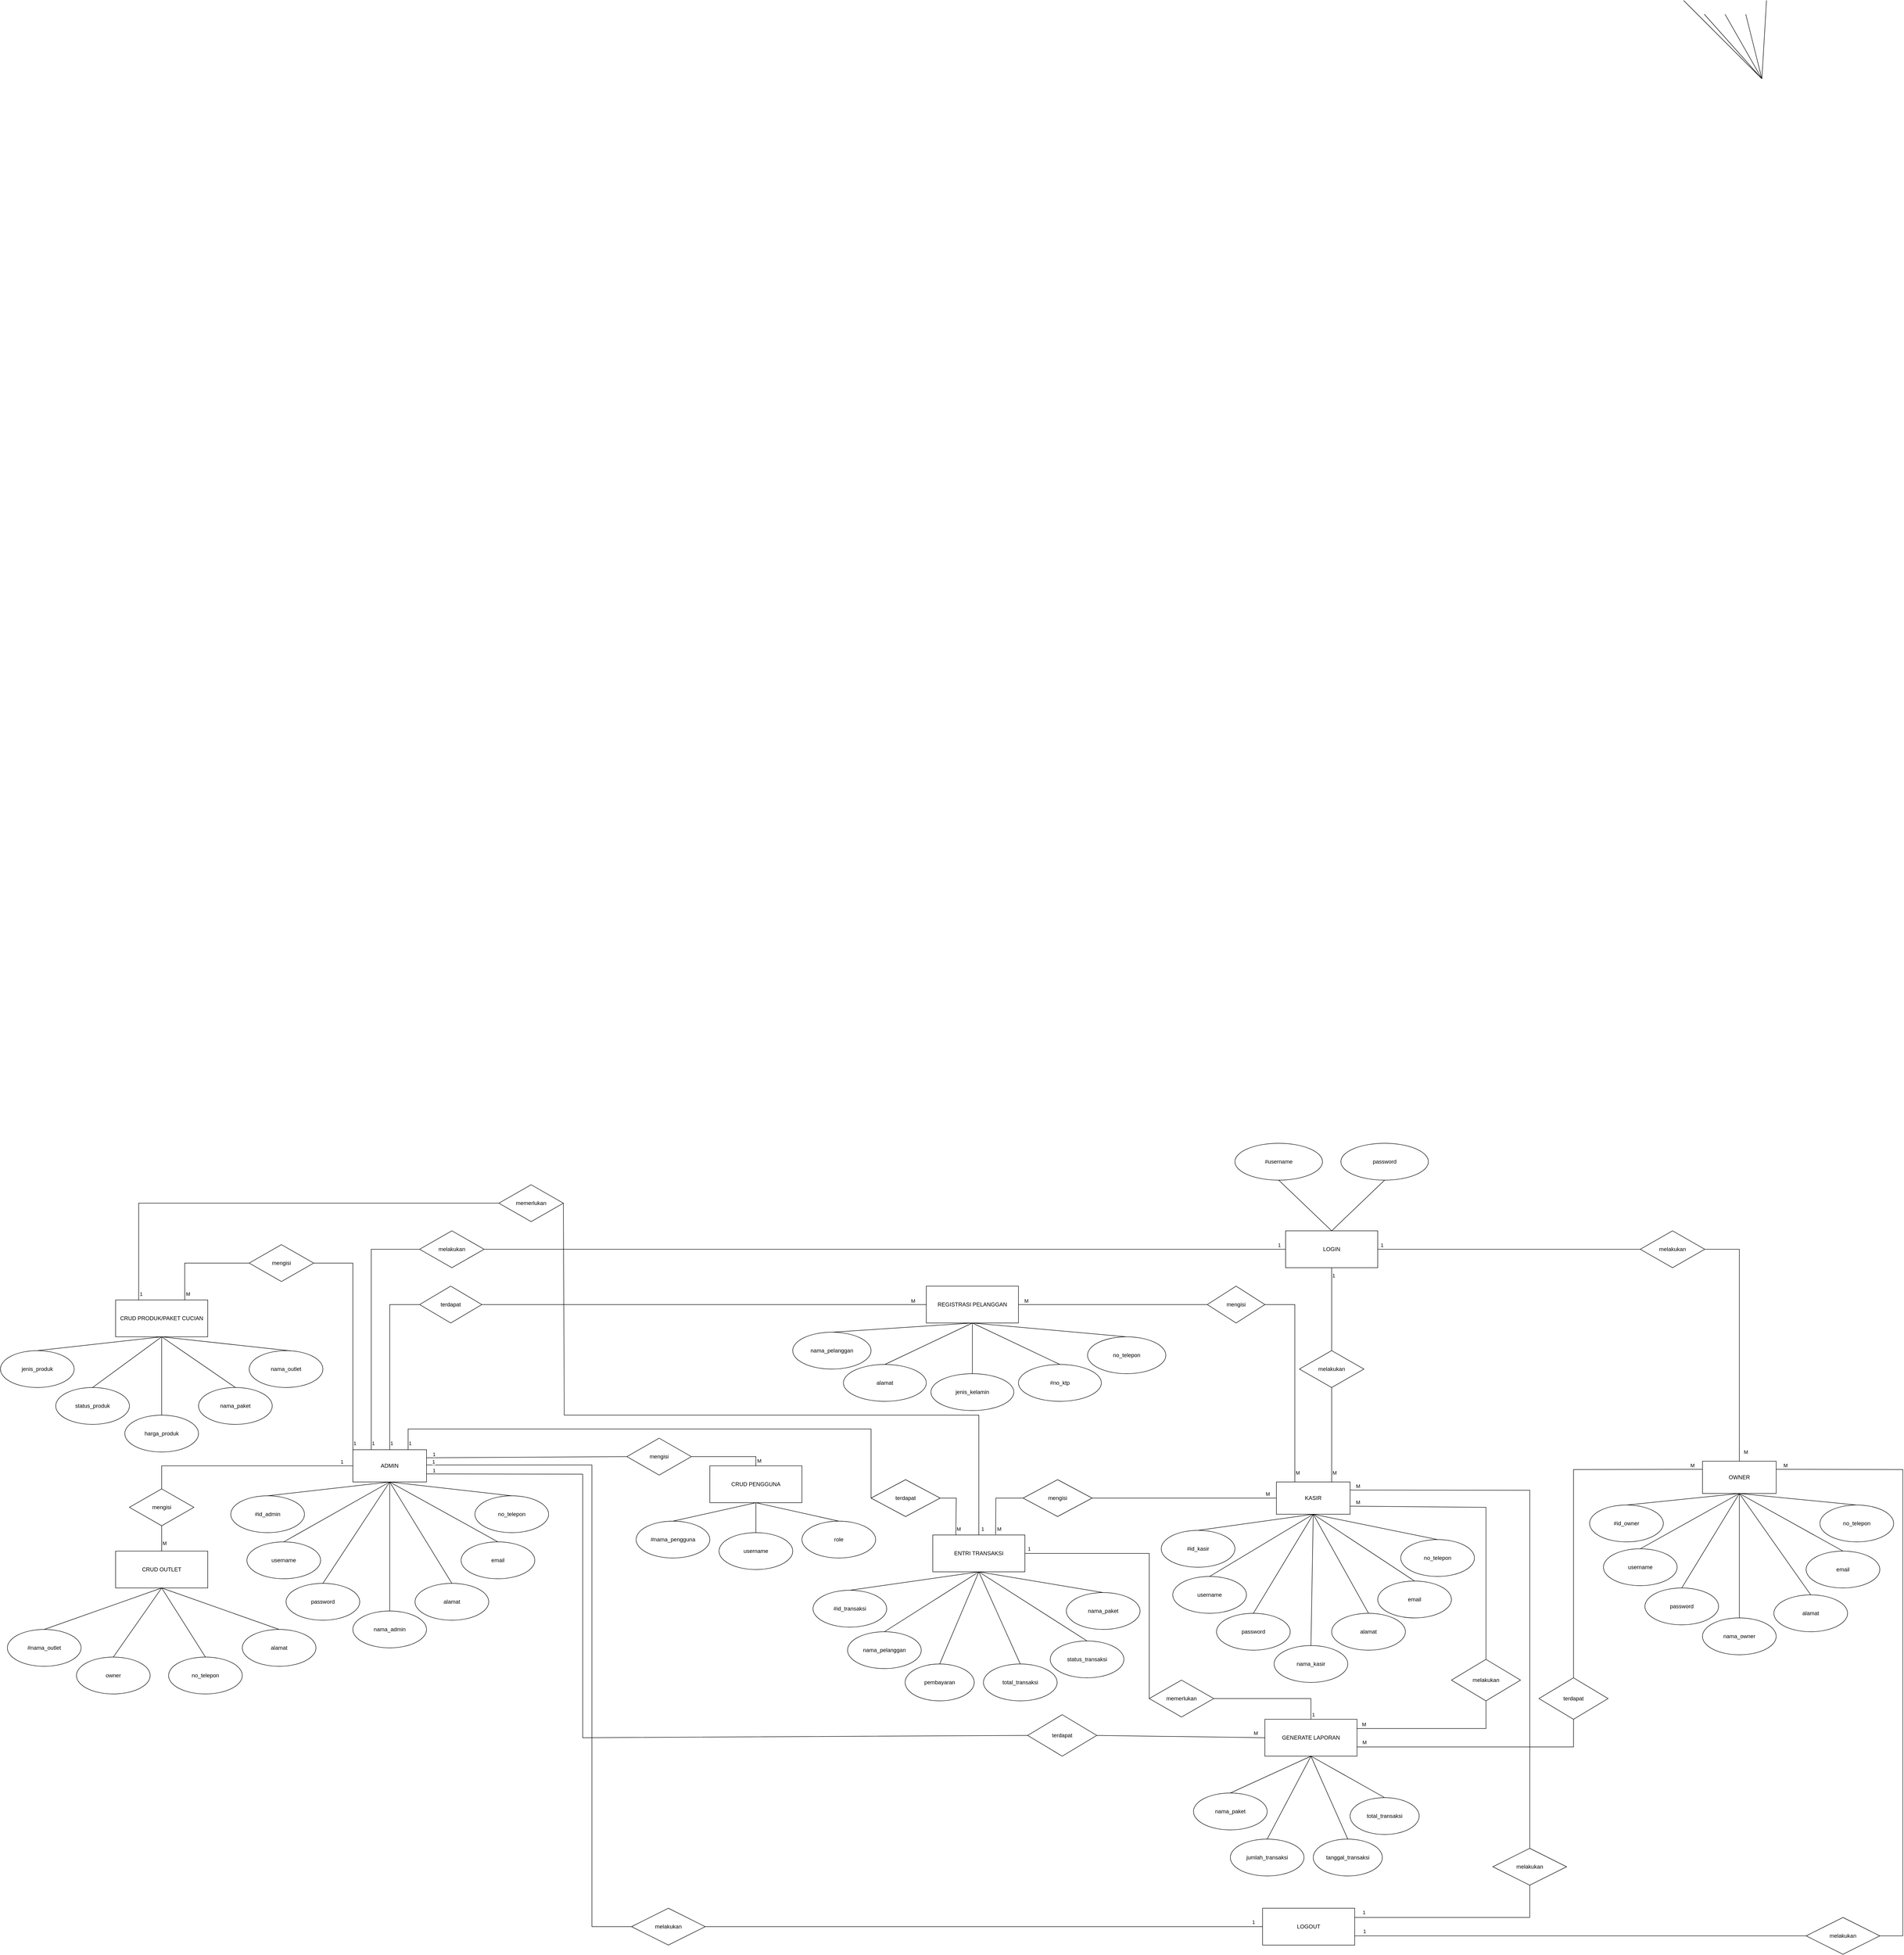<mxfile version="15.8.4" type="device"><diagram id="R2lEEEUBdFMjLlhIrx00" name="Page-1"><mxGraphModel dx="1564" dy="1062" grid="1" gridSize="10" guides="1" tooltips="1" connect="1" arrows="1" fold="1" page="1" pageScale="1" pageWidth="850" pageHeight="1100" math="0" shadow="0" extFonts="Permanent Marker^https://fonts.googleapis.com/css?family=Permanent+Marker"><root><mxCell id="0"/><mxCell id="1" parent="0"/><mxCell id="dVOeHCZodFONVVeo2tg_-1" value="LOGIN" style="rounded=0;whiteSpace=wrap;html=1;" parent="1" vertex="1"><mxGeometry x="2846" y="3140" width="200" height="80" as="geometry"/></mxCell><mxCell id="dVOeHCZodFONVVeo2tg_-2" value="LOGOUT" style="rounded=0;whiteSpace=wrap;html=1;" parent="1" vertex="1"><mxGeometry x="2796" y="4610" width="200" height="80" as="geometry"/></mxCell><mxCell id="dVOeHCZodFONVVeo2tg_-3" value="REGISTRASI PELANGGAN" style="rounded=0;whiteSpace=wrap;html=1;" parent="1" vertex="1"><mxGeometry x="2066" y="3260" width="200" height="80" as="geometry"/></mxCell><mxCell id="dVOeHCZodFONVVeo2tg_-4" value="CRUD OUTLET" style="rounded=0;whiteSpace=wrap;html=1;" parent="1" vertex="1"><mxGeometry x="306" y="3835" width="200" height="80" as="geometry"/></mxCell><mxCell id="dVOeHCZodFONVVeo2tg_-5" value="CRUD PRODUK/PAKET CUCIAN&lt;span style=&quot;color: rgba(0 , 0 , 0 , 0) ; font-family: monospace ; font-size: 0px&quot;&gt;%3CmxGraphModel%3E%3Croot%3E%3CmxCell%20id%3D%220%22%2F%3E%3CmxCell%20id%3D%221%22%20parent%3D%220%22%2F%3E%3CmxCell%20id%3D%222%22%20value%3D%22Registrasi%20Pelanggan%22%20style%3D%22rounded%3D0%3BwhiteSpace%3Dwrap%3Bhtml%3D1%3B%22%20vertex%3D%221%22%20parent%3D%221%22%3E%3CmxGeometry%20x%3D%2280%22%20y%3D%22260%22%20width%3D%22200%22%20height%3D%2280%22%20as%3D%22geometry%22%2F%3E%3C%2FmxCell%3E%3C%2Froot%3E%3C%2FmxGraphModel%3E&lt;/span&gt;" style="rounded=0;whiteSpace=wrap;html=1;" parent="1" vertex="1"><mxGeometry x="306" y="3290" width="200" height="80" as="geometry"/></mxCell><mxCell id="dVOeHCZodFONVVeo2tg_-6" value="CRUD PENGGUNA&lt;span style=&quot;color: rgba(0 , 0 , 0 , 0) ; font-family: monospace ; font-size: 0px&quot;&gt;%3CmxGraphModel%3E%3Croot%3E%3CmxCell%20id%3D%220%22%2F%3E%3CmxCell%20id%3D%221%22%20parent%3D%220%22%2F%3E%3CmxCell%20id%3D%222%22%20value%3D%22Registrasi%20Pelanggan%22%20style%3D%22rounded%3D0%3BwhiteSpace%3Dwrap%3Bhtml%3D1%3B%22%20vertex%3D%221%22%20parent%3D%221%22%3E%3CmxGeometry%20x%3D%2280%22%20y%3D%22260%22%20width%3D%22200%22%20height%3D%2280%22%20as%3D%22geometry%22%2F%3E%3C%2FmxCell%3E%3C%2Froot%3E%3C%2FmxGraphModel%3E&lt;/span&gt;" style="rounded=0;whiteSpace=wrap;html=1;" parent="1" vertex="1"><mxGeometry x="1596" y="3650" width="200" height="80" as="geometry"/></mxCell><mxCell id="dVOeHCZodFONVVeo2tg_-7" value="ENTRI TRANSAKSI" style="rounded=0;whiteSpace=wrap;html=1;" parent="1" vertex="1"><mxGeometry x="2080" y="3800" width="200" height="80" as="geometry"/></mxCell><mxCell id="dVOeHCZodFONVVeo2tg_-8" value="GENERATE LAPORAN" style="rounded=0;whiteSpace=wrap;html=1;" parent="1" vertex="1"><mxGeometry x="2801" y="4200" width="200" height="80" as="geometry"/></mxCell><mxCell id="dVOeHCZodFONVVeo2tg_-9" value="#username" style="ellipse;whiteSpace=wrap;html=1;" parent="1" vertex="1"><mxGeometry x="2736" y="2950" width="190" height="80" as="geometry"/></mxCell><mxCell id="dVOeHCZodFONVVeo2tg_-10" value="password" style="ellipse;whiteSpace=wrap;html=1;" parent="1" vertex="1"><mxGeometry x="2966" y="2950" width="190" height="80" as="geometry"/></mxCell><mxCell id="dVOeHCZodFONVVeo2tg_-11" value="" style="endArrow=none;html=1;rounded=0;entryX=0.5;entryY=0;entryDx=0;entryDy=0;exitX=0.5;exitY=1;exitDx=0;exitDy=0;" parent="1" source="dVOeHCZodFONVVeo2tg_-9" target="dVOeHCZodFONVVeo2tg_-1" edge="1"><mxGeometry width="50" height="50" relative="1" as="geometry"><mxPoint x="386" y="700" as="sourcePoint"/><mxPoint x="436" y="650" as="targetPoint"/></mxGeometry></mxCell><mxCell id="dVOeHCZodFONVVeo2tg_-13" value="" style="endArrow=none;html=1;rounded=0;entryX=0.5;entryY=0;entryDx=0;entryDy=0;exitX=0.5;exitY=1;exitDx=0;exitDy=0;" parent="1" source="dVOeHCZodFONVVeo2tg_-10" target="dVOeHCZodFONVVeo2tg_-1" edge="1"><mxGeometry width="50" height="50" relative="1" as="geometry"><mxPoint x="516" y="700" as="sourcePoint"/><mxPoint x="566" y="650" as="targetPoint"/></mxGeometry></mxCell><mxCell id="dVOeHCZodFONVVeo2tg_-14" value="nama_pelanggan" style="ellipse;whiteSpace=wrap;html=1;" parent="1" vertex="1"><mxGeometry x="1776" y="3360" width="170" height="80" as="geometry"/></mxCell><mxCell id="dVOeHCZodFONVVeo2tg_-15" value="alamat" style="ellipse;whiteSpace=wrap;html=1;" parent="1" vertex="1"><mxGeometry x="1886" y="3430" width="180" height="80" as="geometry"/></mxCell><mxCell id="dVOeHCZodFONVVeo2tg_-16" value="jenis_kelamin" style="ellipse;whiteSpace=wrap;html=1;" parent="1" vertex="1"><mxGeometry x="2076" y="3450" width="180" height="80" as="geometry"/></mxCell><mxCell id="dVOeHCZodFONVVeo2tg_-17" value="#no_ktp" style="ellipse;whiteSpace=wrap;html=1;" parent="1" vertex="1"><mxGeometry x="2266" y="3430" width="180" height="80" as="geometry"/></mxCell><mxCell id="dVOeHCZodFONVVeo2tg_-19" value="" style="endArrow=none;html=1;rounded=0;entryX=0.5;entryY=1;entryDx=0;entryDy=0;exitX=0.5;exitY=0;exitDx=0;exitDy=0;" parent="1" source="dVOeHCZodFONVVeo2tg_-15" target="dVOeHCZodFONVVeo2tg_-3" edge="1"><mxGeometry width="50" height="50" relative="1" as="geometry"><mxPoint x="496" y="700" as="sourcePoint"/><mxPoint x="546" y="650" as="targetPoint"/></mxGeometry></mxCell><mxCell id="dVOeHCZodFONVVeo2tg_-20" value="" style="endArrow=none;html=1;rounded=0;entryX=0.5;entryY=1;entryDx=0;entryDy=0;exitX=0.5;exitY=0;exitDx=0;exitDy=0;" parent="1" source="dVOeHCZodFONVVeo2tg_-16" target="dVOeHCZodFONVVeo2tg_-3" edge="1"><mxGeometry width="50" height="50" relative="1" as="geometry"><mxPoint x="496" y="700" as="sourcePoint"/><mxPoint x="546" y="650" as="targetPoint"/></mxGeometry></mxCell><mxCell id="dVOeHCZodFONVVeo2tg_-21" value="" style="endArrow=none;html=1;rounded=0;exitX=0.5;exitY=0;exitDx=0;exitDy=0;entryX=0.5;entryY=1;entryDx=0;entryDy=0;" parent="1" source="dVOeHCZodFONVVeo2tg_-14" target="dVOeHCZodFONVVeo2tg_-3" edge="1"><mxGeometry width="50" height="50" relative="1" as="geometry"><mxPoint x="496" y="700" as="sourcePoint"/><mxPoint x="2171" y="3420" as="targetPoint"/></mxGeometry></mxCell><mxCell id="dVOeHCZodFONVVeo2tg_-22" value="" style="endArrow=none;html=1;rounded=0;entryX=0.5;entryY=1;entryDx=0;entryDy=0;exitX=0.5;exitY=0;exitDx=0;exitDy=0;" parent="1" source="dVOeHCZodFONVVeo2tg_-17" target="dVOeHCZodFONVVeo2tg_-3" edge="1"><mxGeometry width="50" height="50" relative="1" as="geometry"><mxPoint x="496" y="700" as="sourcePoint"/><mxPoint x="546" y="650" as="targetPoint"/></mxGeometry></mxCell><mxCell id="dVOeHCZodFONVVeo2tg_-23" value="#nama_outlet" style="ellipse;whiteSpace=wrap;html=1;" parent="1" vertex="1"><mxGeometry x="71" y="4005" width="160" height="80" as="geometry"/></mxCell><mxCell id="dVOeHCZodFONVVeo2tg_-24" value="owner" style="ellipse;whiteSpace=wrap;html=1;" parent="1" vertex="1"><mxGeometry x="221" y="4065" width="160" height="80" as="geometry"/></mxCell><mxCell id="dVOeHCZodFONVVeo2tg_-25" value="no_telepon" style="ellipse;whiteSpace=wrap;html=1;" parent="1" vertex="1"><mxGeometry x="421" y="4065" width="160" height="80" as="geometry"/></mxCell><mxCell id="dVOeHCZodFONVVeo2tg_-26" value="alamat" style="ellipse;whiteSpace=wrap;html=1;" parent="1" vertex="1"><mxGeometry x="581" y="4005" width="160" height="80" as="geometry"/></mxCell><mxCell id="dVOeHCZodFONVVeo2tg_-27" value="" style="endArrow=none;html=1;rounded=0;exitX=0.5;exitY=0;exitDx=0;exitDy=0;entryX=0.5;entryY=1;entryDx=0;entryDy=0;" parent="1" source="dVOeHCZodFONVVeo2tg_-24" target="dVOeHCZodFONVVeo2tg_-4" edge="1"><mxGeometry width="50" height="50" relative="1" as="geometry"><mxPoint x="306" y="690" as="sourcePoint"/><mxPoint x="356" y="640" as="targetPoint"/></mxGeometry></mxCell><mxCell id="dVOeHCZodFONVVeo2tg_-28" value="" style="endArrow=none;html=1;rounded=0;entryX=0.5;entryY=1;entryDx=0;entryDy=0;exitX=0.5;exitY=0;exitDx=0;exitDy=0;" parent="1" source="dVOeHCZodFONVVeo2tg_-25" target="dVOeHCZodFONVVeo2tg_-4" edge="1"><mxGeometry width="50" height="50" relative="1" as="geometry"><mxPoint x="346" y="810" as="sourcePoint"/><mxPoint x="396" y="760" as="targetPoint"/></mxGeometry></mxCell><mxCell id="dVOeHCZodFONVVeo2tg_-29" value="" style="endArrow=none;html=1;rounded=0;entryX=0.5;entryY=1;entryDx=0;entryDy=0;exitX=0.5;exitY=0;exitDx=0;exitDy=0;" parent="1" source="dVOeHCZodFONVVeo2tg_-23" target="dVOeHCZodFONVVeo2tg_-4" edge="1"><mxGeometry width="50" height="50" relative="1" as="geometry"><mxPoint x="346" y="570" as="sourcePoint"/><mxPoint x="396" y="520" as="targetPoint"/></mxGeometry></mxCell><mxCell id="dVOeHCZodFONVVeo2tg_-30" value="" style="endArrow=none;html=1;rounded=0;entryX=0.5;entryY=1;entryDx=0;entryDy=0;exitX=0.5;exitY=0;exitDx=0;exitDy=0;" parent="1" source="dVOeHCZodFONVVeo2tg_-26" target="dVOeHCZodFONVVeo2tg_-4" edge="1"><mxGeometry width="50" height="50" relative="1" as="geometry"><mxPoint x="346" y="570" as="sourcePoint"/><mxPoint x="396" y="520" as="targetPoint"/></mxGeometry></mxCell><mxCell id="dVOeHCZodFONVVeo2tg_-31" value="jenis_produk" style="ellipse;whiteSpace=wrap;html=1;" parent="1" vertex="1"><mxGeometry x="56" y="3400" width="160" height="80" as="geometry"/></mxCell><mxCell id="dVOeHCZodFONVVeo2tg_-32" value="status_produk" style="ellipse;whiteSpace=wrap;html=1;" parent="1" vertex="1"><mxGeometry x="176" y="3480" width="160" height="80" as="geometry"/></mxCell><mxCell id="dVOeHCZodFONVVeo2tg_-33" value="harga_produk" style="ellipse;whiteSpace=wrap;html=1;" parent="1" vertex="1"><mxGeometry x="326" y="3540" width="160" height="80" as="geometry"/></mxCell><mxCell id="dVOeHCZodFONVVeo2tg_-34" value="nama_paket" style="ellipse;whiteSpace=wrap;html=1;" parent="1" vertex="1"><mxGeometry x="486" y="3480" width="160" height="80" as="geometry"/></mxCell><mxCell id="dVOeHCZodFONVVeo2tg_-35" value="nama_outlet" style="ellipse;whiteSpace=wrap;html=1;" parent="1" vertex="1"><mxGeometry x="596" y="3400" width="160" height="80" as="geometry"/></mxCell><mxCell id="dVOeHCZodFONVVeo2tg_-36" value="" style="endArrow=none;html=1;rounded=0;entryX=0.5;entryY=1;entryDx=0;entryDy=0;exitX=0.5;exitY=0;exitDx=0;exitDy=0;" parent="1" source="dVOeHCZodFONVVeo2tg_-31" target="dVOeHCZodFONVVeo2tg_-5" edge="1"><mxGeometry width="50" height="50" relative="1" as="geometry"><mxPoint x="476" y="870" as="sourcePoint"/><mxPoint x="526" y="820" as="targetPoint"/></mxGeometry></mxCell><mxCell id="dVOeHCZodFONVVeo2tg_-37" value="" style="endArrow=none;html=1;rounded=0;entryX=0.5;entryY=1;entryDx=0;entryDy=0;exitX=0.564;exitY=0.006;exitDx=0;exitDy=0;exitPerimeter=0;" parent="1" source="dVOeHCZodFONVVeo2tg_-35" target="dVOeHCZodFONVVeo2tg_-5" edge="1"><mxGeometry width="50" height="50" relative="1" as="geometry"><mxPoint x="476" y="870" as="sourcePoint"/><mxPoint x="526" y="820" as="targetPoint"/></mxGeometry></mxCell><mxCell id="dVOeHCZodFONVVeo2tg_-38" value="" style="endArrow=none;html=1;rounded=0;entryX=0.5;entryY=1;entryDx=0;entryDy=0;exitX=0.5;exitY=0;exitDx=0;exitDy=0;" parent="1" source="dVOeHCZodFONVVeo2tg_-32" target="dVOeHCZodFONVVeo2tg_-5" edge="1"><mxGeometry width="50" height="50" relative="1" as="geometry"><mxPoint x="476" y="870" as="sourcePoint"/><mxPoint x="526" y="820" as="targetPoint"/></mxGeometry></mxCell><mxCell id="dVOeHCZodFONVVeo2tg_-39" value="" style="endArrow=none;html=1;rounded=0;entryX=0.5;entryY=1;entryDx=0;entryDy=0;exitX=0.5;exitY=0;exitDx=0;exitDy=0;" parent="1" source="dVOeHCZodFONVVeo2tg_-33" target="dVOeHCZodFONVVeo2tg_-5" edge="1"><mxGeometry width="50" height="50" relative="1" as="geometry"><mxPoint x="476" y="870" as="sourcePoint"/><mxPoint x="526" y="820" as="targetPoint"/></mxGeometry></mxCell><mxCell id="dVOeHCZodFONVVeo2tg_-40" value="" style="endArrow=none;html=1;rounded=0;entryX=0.5;entryY=1;entryDx=0;entryDy=0;exitX=0.5;exitY=0;exitDx=0;exitDy=0;" parent="1" source="dVOeHCZodFONVVeo2tg_-34" target="dVOeHCZodFONVVeo2tg_-5" edge="1"><mxGeometry width="50" height="50" relative="1" as="geometry"><mxPoint x="476" y="870" as="sourcePoint"/><mxPoint x="526" y="820" as="targetPoint"/></mxGeometry></mxCell><mxCell id="dVOeHCZodFONVVeo2tg_-41" value="#nama_pengguna" style="ellipse;whiteSpace=wrap;html=1;" parent="1" vertex="1"><mxGeometry x="1436" y="3770" width="160" height="80" as="geometry"/></mxCell><mxCell id="dVOeHCZodFONVVeo2tg_-42" value="username" style="ellipse;whiteSpace=wrap;html=1;" parent="1" vertex="1"><mxGeometry x="1616" y="3795" width="160" height="80" as="geometry"/></mxCell><mxCell id="dVOeHCZodFONVVeo2tg_-43" value="role" style="ellipse;whiteSpace=wrap;html=1;" parent="1" vertex="1"><mxGeometry x="1796" y="3770" width="160" height="80" as="geometry"/></mxCell><mxCell id="dVOeHCZodFONVVeo2tg_-44" value="" style="endArrow=none;html=1;rounded=0;entryX=0.5;entryY=1;entryDx=0;entryDy=0;exitX=0.5;exitY=0;exitDx=0;exitDy=0;" parent="1" source="dVOeHCZodFONVVeo2tg_-41" target="dVOeHCZodFONVVeo2tg_-6" edge="1"><mxGeometry width="50" height="50" relative="1" as="geometry"><mxPoint x="876" y="580" as="sourcePoint"/><mxPoint x="926" y="530" as="targetPoint"/></mxGeometry></mxCell><mxCell id="dVOeHCZodFONVVeo2tg_-45" value="" style="endArrow=none;html=1;rounded=0;entryX=0.5;entryY=1;entryDx=0;entryDy=0;exitX=0.5;exitY=0;exitDx=0;exitDy=0;" parent="1" source="dVOeHCZodFONVVeo2tg_-42" target="dVOeHCZodFONVVeo2tg_-6" edge="1"><mxGeometry width="50" height="50" relative="1" as="geometry"><mxPoint x="876" y="580" as="sourcePoint"/><mxPoint x="926" y="530" as="targetPoint"/></mxGeometry></mxCell><mxCell id="dVOeHCZodFONVVeo2tg_-46" value="" style="endArrow=none;html=1;rounded=0;exitX=0.5;exitY=0;exitDx=0;exitDy=0;entryX=0.5;entryY=1;entryDx=0;entryDy=0;" parent="1" source="dVOeHCZodFONVVeo2tg_-43" target="dVOeHCZodFONVVeo2tg_-6" edge="1"><mxGeometry width="50" height="50" relative="1" as="geometry"><mxPoint x="826" y="620" as="sourcePoint"/><mxPoint x="816" y="550" as="targetPoint"/></mxGeometry></mxCell><mxCell id="dVOeHCZodFONVVeo2tg_-48" value="#id_transaksi" style="ellipse;whiteSpace=wrap;html=1;" parent="1" vertex="1"><mxGeometry x="1820" y="3920" width="160" height="80" as="geometry"/></mxCell><mxCell id="dVOeHCZodFONVVeo2tg_-49" value="nama_pelanggan" style="ellipse;whiteSpace=wrap;html=1;" parent="1" vertex="1"><mxGeometry x="1895" y="4010" width="160" height="80" as="geometry"/></mxCell><mxCell id="dVOeHCZodFONVVeo2tg_-50" value="pembayaran" style="ellipse;whiteSpace=wrap;html=1;" parent="1" vertex="1"><mxGeometry x="2020" y="4080" width="150" height="80" as="geometry"/></mxCell><mxCell id="dVOeHCZodFONVVeo2tg_-51" value="total_transaksi" style="ellipse;whiteSpace=wrap;html=1;" parent="1" vertex="1"><mxGeometry x="2190" y="4080" width="160" height="80" as="geometry"/></mxCell><mxCell id="dVOeHCZodFONVVeo2tg_-52" value="status_transaksi" style="ellipse;whiteSpace=wrap;html=1;" parent="1" vertex="1"><mxGeometry x="2335" y="4030" width="160" height="80" as="geometry"/></mxCell><mxCell id="dVOeHCZodFONVVeo2tg_-54" value="nama_paket" style="ellipse;whiteSpace=wrap;html=1;" parent="1" vertex="1"><mxGeometry x="2370" y="3925" width="160" height="80" as="geometry"/></mxCell><mxCell id="dVOeHCZodFONVVeo2tg_-55" value="" style="endArrow=none;html=1;rounded=0;entryX=0.5;entryY=1;entryDx=0;entryDy=0;exitX=0.5;exitY=0;exitDx=0;exitDy=0;" parent="1" source="dVOeHCZodFONVVeo2tg_-48" target="dVOeHCZodFONVVeo2tg_-7" edge="1"><mxGeometry width="50" height="50" relative="1" as="geometry"><mxPoint x="1146" y="660" as="sourcePoint"/><mxPoint x="1196" y="610" as="targetPoint"/></mxGeometry></mxCell><mxCell id="dVOeHCZodFONVVeo2tg_-56" value="" style="endArrow=none;html=1;rounded=0;entryX=0.5;entryY=1;entryDx=0;entryDy=0;exitX=0.5;exitY=0;exitDx=0;exitDy=0;" parent="1" source="dVOeHCZodFONVVeo2tg_-54" target="dVOeHCZodFONVVeo2tg_-7" edge="1"><mxGeometry width="50" height="50" relative="1" as="geometry"><mxPoint x="1066" y="650" as="sourcePoint"/><mxPoint x="1116" y="600" as="targetPoint"/></mxGeometry></mxCell><mxCell id="dVOeHCZodFONVVeo2tg_-57" value="" style="endArrow=none;html=1;rounded=0;entryX=0.5;entryY=1;entryDx=0;entryDy=0;exitX=0.5;exitY=0;exitDx=0;exitDy=0;" parent="1" source="dVOeHCZodFONVVeo2tg_-49" target="dVOeHCZodFONVVeo2tg_-7" edge="1"><mxGeometry width="50" height="50" relative="1" as="geometry"><mxPoint x="1146" y="660" as="sourcePoint"/><mxPoint x="1196" y="610" as="targetPoint"/></mxGeometry></mxCell><mxCell id="dVOeHCZodFONVVeo2tg_-60" value="" style="endArrow=none;html=1;rounded=0;exitX=0.5;exitY=0;exitDx=0;exitDy=0;entryX=0.5;entryY=1;entryDx=0;entryDy=0;" parent="1" source="dVOeHCZodFONVVeo2tg_-50" target="dVOeHCZodFONVVeo2tg_-7" edge="1"><mxGeometry width="50" height="50" relative="1" as="geometry"><mxPoint x="1146" y="660" as="sourcePoint"/><mxPoint x="1036" y="550" as="targetPoint"/></mxGeometry></mxCell><mxCell id="dVOeHCZodFONVVeo2tg_-61" value="" style="endArrow=none;html=1;rounded=0;entryX=0.5;entryY=1;entryDx=0;entryDy=0;exitX=0.5;exitY=0;exitDx=0;exitDy=0;" parent="1" source="dVOeHCZodFONVVeo2tg_-51" target="dVOeHCZodFONVVeo2tg_-7" edge="1"><mxGeometry width="50" height="50" relative="1" as="geometry"><mxPoint x="1146" y="660" as="sourcePoint"/><mxPoint x="1196" y="610" as="targetPoint"/></mxGeometry></mxCell><mxCell id="dVOeHCZodFONVVeo2tg_-62" value="" style="endArrow=none;html=1;rounded=0;exitX=0.5;exitY=0;exitDx=0;exitDy=0;entryX=0.5;entryY=1;entryDx=0;entryDy=0;" parent="1" source="dVOeHCZodFONVVeo2tg_-52" target="dVOeHCZodFONVVeo2tg_-7" edge="1"><mxGeometry width="50" height="50" relative="1" as="geometry"><mxPoint x="1146" y="660" as="sourcePoint"/><mxPoint x="1106" y="550" as="targetPoint"/></mxGeometry></mxCell><mxCell id="dVOeHCZodFONVVeo2tg_-63" value="nama_paket" style="ellipse;whiteSpace=wrap;html=1;" parent="1" vertex="1"><mxGeometry x="2646" y="4360" width="160" height="80" as="geometry"/></mxCell><mxCell id="dVOeHCZodFONVVeo2tg_-64" value="jumlah_transaksi" style="ellipse;whiteSpace=wrap;html=1;" parent="1" vertex="1"><mxGeometry x="2726" y="4460" width="160" height="80" as="geometry"/></mxCell><mxCell id="aEyc14tu9C3hR04fVkb9-11" value="" style="endArrow=none;html=1;rounded=0;entryX=0.25;entryY=1;entryDx=0;entryDy=0;exitX=0.5;exitY=0;exitDx=0;exitDy=0;" parent="1" edge="1"><mxGeometry width="50" height="50" relative="1" as="geometry"><mxPoint x="3880" y="640" as="sourcePoint"/><mxPoint x="3755" y="500" as="targetPoint"/></mxGeometry></mxCell><mxCell id="aEyc14tu9C3hR04fVkb9-12" value="" style="endArrow=none;html=1;rounded=0;entryX=0.75;entryY=1;entryDx=0;entryDy=0;exitX=0.5;exitY=0;exitDx=0;exitDy=0;" parent="1" edge="1"><mxGeometry width="50" height="50" relative="1" as="geometry"><mxPoint x="3880" y="640" as="sourcePoint"/><mxPoint x="3845" y="500" as="targetPoint"/></mxGeometry></mxCell><mxCell id="aEyc14tu9C3hR04fVkb9-13" value="" style="endArrow=none;html=1;rounded=0;entryX=0.5;entryY=1;entryDx=0;entryDy=0;exitX=0.5;exitY=0;exitDx=0;exitDy=0;" parent="1" edge="1"><mxGeometry width="50" height="50" relative="1" as="geometry"><mxPoint x="3880" y="640" as="sourcePoint"/><mxPoint x="3800" y="500" as="targetPoint"/></mxGeometry></mxCell><mxCell id="aEyc14tu9C3hR04fVkb9-14" value="" style="endArrow=none;html=1;rounded=0;entryX=1;entryY=0.5;entryDx=0;entryDy=0;exitX=0.5;exitY=0;exitDx=0;exitDy=0;" parent="1" edge="1"><mxGeometry width="50" height="50" relative="1" as="geometry"><mxPoint x="3880" y="640" as="sourcePoint"/><mxPoint x="3890" y="470" as="targetPoint"/></mxGeometry></mxCell><mxCell id="aEyc14tu9C3hR04fVkb9-15" value="" style="endArrow=none;html=1;rounded=0;entryX=0;entryY=0.5;entryDx=0;entryDy=0;exitX=0.5;exitY=0;exitDx=0;exitDy=0;" parent="1" edge="1"><mxGeometry width="50" height="50" relative="1" as="geometry"><mxPoint x="3880" y="640" as="sourcePoint"/><mxPoint x="3710" y="470" as="targetPoint"/></mxGeometry></mxCell><mxCell id="aEyc14tu9C3hR04fVkb9-16" value="tanggal_transaksi" style="ellipse;whiteSpace=wrap;html=1;" parent="1" vertex="1"><mxGeometry x="2906" y="4460" width="150" height="80" as="geometry"/></mxCell><mxCell id="aEyc14tu9C3hR04fVkb9-17" value="total_transaksi" style="ellipse;whiteSpace=wrap;html=1;" parent="1" vertex="1"><mxGeometry x="2986" y="4370" width="150" height="80" as="geometry"/></mxCell><mxCell id="aEyc14tu9C3hR04fVkb9-18" value="" style="endArrow=none;html=1;rounded=0;exitX=0.5;exitY=1;exitDx=0;exitDy=0;entryX=0.5;entryY=0;entryDx=0;entryDy=0;" parent="1" source="dVOeHCZodFONVVeo2tg_-8" target="aEyc14tu9C3hR04fVkb9-16" edge="1"><mxGeometry width="50" height="50" relative="1" as="geometry"><mxPoint x="4636" y="380" as="sourcePoint"/><mxPoint x="4686" y="330" as="targetPoint"/></mxGeometry></mxCell><mxCell id="aEyc14tu9C3hR04fVkb9-19" value="" style="endArrow=none;html=1;rounded=0;entryX=0.5;entryY=1;entryDx=0;entryDy=0;exitX=0.5;exitY=0;exitDx=0;exitDy=0;" parent="1" source="dVOeHCZodFONVVeo2tg_-64" target="dVOeHCZodFONVVeo2tg_-8" edge="1"><mxGeometry width="50" height="50" relative="1" as="geometry"><mxPoint x="4636" y="380" as="sourcePoint"/><mxPoint x="4686" y="330" as="targetPoint"/></mxGeometry></mxCell><mxCell id="aEyc14tu9C3hR04fVkb9-20" value="" style="endArrow=none;html=1;rounded=0;entryX=0.5;entryY=1;entryDx=0;entryDy=0;exitX=0.5;exitY=0;exitDx=0;exitDy=0;" parent="1" source="aEyc14tu9C3hR04fVkb9-17" target="dVOeHCZodFONVVeo2tg_-8" edge="1"><mxGeometry width="50" height="50" relative="1" as="geometry"><mxPoint x="4636" y="380" as="sourcePoint"/><mxPoint x="4686" y="330" as="targetPoint"/></mxGeometry></mxCell><mxCell id="aEyc14tu9C3hR04fVkb9-21" value="" style="endArrow=none;html=1;rounded=0;entryX=0.5;entryY=1;entryDx=0;entryDy=0;exitX=0.5;exitY=0;exitDx=0;exitDy=0;" parent="1" source="dVOeHCZodFONVVeo2tg_-63" target="dVOeHCZodFONVVeo2tg_-8" edge="1"><mxGeometry width="50" height="50" relative="1" as="geometry"><mxPoint x="4636" y="380" as="sourcePoint"/><mxPoint x="4686" y="330" as="targetPoint"/></mxGeometry></mxCell><mxCell id="aEyc14tu9C3hR04fVkb9-22" value="ADMIN" style="rounded=0;whiteSpace=wrap;html=1;" parent="1" vertex="1"><mxGeometry x="821" y="3615" width="160" height="70" as="geometry"/></mxCell><mxCell id="aEyc14tu9C3hR04fVkb9-25" value="no_telepon" style="ellipse;whiteSpace=wrap;html=1;" parent="1" vertex="1"><mxGeometry x="1086" y="3715" width="160" height="80" as="geometry"/></mxCell><mxCell id="aEyc14tu9C3hR04fVkb9-26" value="email" style="ellipse;whiteSpace=wrap;html=1;" parent="1" vertex="1"><mxGeometry x="1056" y="3815" width="160" height="80" as="geometry"/></mxCell><mxCell id="aEyc14tu9C3hR04fVkb9-27" value="alamat" style="ellipse;whiteSpace=wrap;html=1;" parent="1" vertex="1"><mxGeometry x="956" y="3905" width="160" height="80" as="geometry"/></mxCell><mxCell id="aEyc14tu9C3hR04fVkb9-28" value="nama_admin" style="ellipse;whiteSpace=wrap;html=1;" parent="1" vertex="1"><mxGeometry x="821" y="3965" width="160" height="80" as="geometry"/></mxCell><mxCell id="aEyc14tu9C3hR04fVkb9-29" value="password" style="ellipse;whiteSpace=wrap;html=1;" parent="1" vertex="1"><mxGeometry x="676" y="3905" width="160" height="80" as="geometry"/></mxCell><mxCell id="aEyc14tu9C3hR04fVkb9-30" value="username" style="ellipse;whiteSpace=wrap;html=1;" parent="1" vertex="1"><mxGeometry x="591" y="3815" width="160" height="80" as="geometry"/></mxCell><mxCell id="aEyc14tu9C3hR04fVkb9-31" value="#id_admin" style="ellipse;whiteSpace=wrap;html=1;" parent="1" vertex="1"><mxGeometry x="556" y="3715" width="160" height="80" as="geometry"/></mxCell><mxCell id="aEyc14tu9C3hR04fVkb9-34" value="" style="endArrow=none;html=1;rounded=0;entryX=0.5;entryY=1;entryDx=0;entryDy=0;exitX=0.5;exitY=0;exitDx=0;exitDy=0;" parent="1" source="aEyc14tu9C3hR04fVkb9-31" target="aEyc14tu9C3hR04fVkb9-22" edge="1"><mxGeometry width="50" height="50" relative="1" as="geometry"><mxPoint x="1696" y="440" as="sourcePoint"/><mxPoint x="1746" y="390" as="targetPoint"/></mxGeometry></mxCell><mxCell id="aEyc14tu9C3hR04fVkb9-35" value="" style="endArrow=none;html=1;rounded=0;exitX=0.5;exitY=0;exitDx=0;exitDy=0;entryX=0.5;entryY=1;entryDx=0;entryDy=0;" parent="1" source="aEyc14tu9C3hR04fVkb9-25" target="aEyc14tu9C3hR04fVkb9-22" edge="1"><mxGeometry width="50" height="50" relative="1" as="geometry"><mxPoint x="1696" y="440" as="sourcePoint"/><mxPoint x="1926" y="310" as="targetPoint"/></mxGeometry></mxCell><mxCell id="aEyc14tu9C3hR04fVkb9-36" value="" style="endArrow=none;html=1;rounded=0;entryX=0.5;entryY=1;entryDx=0;entryDy=0;exitX=0.5;exitY=0;exitDx=0;exitDy=0;" parent="1" source="aEyc14tu9C3hR04fVkb9-27" target="aEyc14tu9C3hR04fVkb9-22" edge="1"><mxGeometry width="50" height="50" relative="1" as="geometry"><mxPoint x="1696" y="440" as="sourcePoint"/><mxPoint x="1746" y="390" as="targetPoint"/></mxGeometry></mxCell><mxCell id="aEyc14tu9C3hR04fVkb9-37" value="" style="endArrow=none;html=1;rounded=0;exitX=0.5;exitY=0;exitDx=0;exitDy=0;entryX=0.5;entryY=1;entryDx=0;entryDy=0;" parent="1" source="aEyc14tu9C3hR04fVkb9-29" target="aEyc14tu9C3hR04fVkb9-22" edge="1"><mxGeometry width="50" height="50" relative="1" as="geometry"><mxPoint x="1696" y="440" as="sourcePoint"/><mxPoint x="1736" y="3750" as="targetPoint"/></mxGeometry></mxCell><mxCell id="aEyc14tu9C3hR04fVkb9-38" value="" style="endArrow=none;html=1;rounded=0;entryX=0.5;entryY=1;entryDx=0;entryDy=0;exitX=0.5;exitY=0;exitDx=0;exitDy=0;" parent="1" source="aEyc14tu9C3hR04fVkb9-28" target="aEyc14tu9C3hR04fVkb9-22" edge="1"><mxGeometry width="50" height="50" relative="1" as="geometry"><mxPoint x="1696" y="440" as="sourcePoint"/><mxPoint x="1746" y="390" as="targetPoint"/></mxGeometry></mxCell><mxCell id="aEyc14tu9C3hR04fVkb9-39" value="" style="endArrow=none;html=1;rounded=0;entryX=0.5;entryY=1;entryDx=0;entryDy=0;exitX=0.5;exitY=0;exitDx=0;exitDy=0;" parent="1" source="aEyc14tu9C3hR04fVkb9-30" target="aEyc14tu9C3hR04fVkb9-22" edge="1"><mxGeometry width="50" height="50" relative="1" as="geometry"><mxPoint x="1696" y="440" as="sourcePoint"/><mxPoint x="1646" y="420" as="targetPoint"/></mxGeometry></mxCell><mxCell id="aEyc14tu9C3hR04fVkb9-40" value="" style="endArrow=none;html=1;rounded=0;entryX=0.5;entryY=1;entryDx=0;entryDy=0;exitX=0.5;exitY=0;exitDx=0;exitDy=0;" parent="1" source="aEyc14tu9C3hR04fVkb9-26" target="aEyc14tu9C3hR04fVkb9-22" edge="1"><mxGeometry width="50" height="50" relative="1" as="geometry"><mxPoint x="1696" y="440" as="sourcePoint"/><mxPoint x="1746" y="390" as="targetPoint"/></mxGeometry></mxCell><mxCell id="aEyc14tu9C3hR04fVkb9-65" value="KASIR" style="rounded=0;whiteSpace=wrap;html=1;" parent="1" vertex="1"><mxGeometry x="2826" y="3685" width="160" height="70" as="geometry"/></mxCell><mxCell id="aEyc14tu9C3hR04fVkb9-66" value="no_telepon" style="ellipse;whiteSpace=wrap;html=1;" parent="1" vertex="1"><mxGeometry x="3096" y="3810" width="160" height="80" as="geometry"/></mxCell><mxCell id="aEyc14tu9C3hR04fVkb9-67" value="email" style="ellipse;whiteSpace=wrap;html=1;" parent="1" vertex="1"><mxGeometry x="3046" y="3900" width="160" height="80" as="geometry"/></mxCell><mxCell id="aEyc14tu9C3hR04fVkb9-68" value="alamat" style="ellipse;whiteSpace=wrap;html=1;" parent="1" vertex="1"><mxGeometry x="2946" y="3970" width="160" height="80" as="geometry"/></mxCell><mxCell id="aEyc14tu9C3hR04fVkb9-69" value="nama_kasir" style="ellipse;whiteSpace=wrap;html=1;" parent="1" vertex="1"><mxGeometry x="2821" y="4040" width="160" height="80" as="geometry"/></mxCell><mxCell id="aEyc14tu9C3hR04fVkb9-70" value="password" style="ellipse;whiteSpace=wrap;html=1;" parent="1" vertex="1"><mxGeometry x="2696" y="3970" width="160" height="80" as="geometry"/></mxCell><mxCell id="aEyc14tu9C3hR04fVkb9-71" value="username" style="ellipse;whiteSpace=wrap;html=1;" parent="1" vertex="1"><mxGeometry x="2601" y="3890" width="160" height="80" as="geometry"/></mxCell><mxCell id="aEyc14tu9C3hR04fVkb9-72" value="#id_kasir" style="ellipse;whiteSpace=wrap;html=1;" parent="1" vertex="1"><mxGeometry x="2576" y="3790" width="160" height="80" as="geometry"/></mxCell><mxCell id="aEyc14tu9C3hR04fVkb9-73" value="" style="endArrow=none;html=1;rounded=0;entryX=0.5;entryY=1;entryDx=0;entryDy=0;exitX=0.5;exitY=0;exitDx=0;exitDy=0;" parent="1" source="aEyc14tu9C3hR04fVkb9-72" target="aEyc14tu9C3hR04fVkb9-65" edge="1"><mxGeometry width="50" height="50" relative="1" as="geometry"><mxPoint x="2576" y="595" as="sourcePoint"/><mxPoint x="2626" y="545" as="targetPoint"/></mxGeometry></mxCell><mxCell id="aEyc14tu9C3hR04fVkb9-74" value="" style="endArrow=none;html=1;rounded=0;exitX=0.5;exitY=0;exitDx=0;exitDy=0;entryX=0.5;entryY=1;entryDx=0;entryDy=0;" parent="1" source="aEyc14tu9C3hR04fVkb9-66" target="aEyc14tu9C3hR04fVkb9-65" edge="1"><mxGeometry width="50" height="50" relative="1" as="geometry"><mxPoint x="2576" y="595" as="sourcePoint"/><mxPoint x="2806" y="465" as="targetPoint"/></mxGeometry></mxCell><mxCell id="aEyc14tu9C3hR04fVkb9-75" value="" style="endArrow=none;html=1;rounded=0;entryX=0.5;entryY=1;entryDx=0;entryDy=0;exitX=0.5;exitY=0;exitDx=0;exitDy=0;" parent="1" source="aEyc14tu9C3hR04fVkb9-68" target="aEyc14tu9C3hR04fVkb9-65" edge="1"><mxGeometry width="50" height="50" relative="1" as="geometry"><mxPoint x="2576" y="595" as="sourcePoint"/><mxPoint x="2626" y="545" as="targetPoint"/></mxGeometry></mxCell><mxCell id="aEyc14tu9C3hR04fVkb9-76" value="" style="endArrow=none;html=1;rounded=0;entryX=0.5;entryY=1;entryDx=0;entryDy=0;exitX=0.5;exitY=0;exitDx=0;exitDy=0;" parent="1" source="aEyc14tu9C3hR04fVkb9-70" target="aEyc14tu9C3hR04fVkb9-65" edge="1"><mxGeometry width="50" height="50" relative="1" as="geometry"><mxPoint x="2576" y="595" as="sourcePoint"/><mxPoint x="2626" y="545" as="targetPoint"/></mxGeometry></mxCell><mxCell id="aEyc14tu9C3hR04fVkb9-77" value="" style="endArrow=none;html=1;rounded=0;entryX=0.5;entryY=1;entryDx=0;entryDy=0;exitX=0.5;exitY=0;exitDx=0;exitDy=0;" parent="1" source="aEyc14tu9C3hR04fVkb9-69" target="aEyc14tu9C3hR04fVkb9-65" edge="1"><mxGeometry width="50" height="50" relative="1" as="geometry"><mxPoint x="2576" y="595" as="sourcePoint"/><mxPoint x="2626" y="545" as="targetPoint"/></mxGeometry></mxCell><mxCell id="aEyc14tu9C3hR04fVkb9-78" value="" style="endArrow=none;html=1;rounded=0;entryX=0.5;entryY=1;entryDx=0;entryDy=0;exitX=0.5;exitY=0;exitDx=0;exitDy=0;" parent="1" source="aEyc14tu9C3hR04fVkb9-71" target="aEyc14tu9C3hR04fVkb9-65" edge="1"><mxGeometry width="50" height="50" relative="1" as="geometry"><mxPoint x="2576" y="595" as="sourcePoint"/><mxPoint x="2526" y="575" as="targetPoint"/></mxGeometry></mxCell><mxCell id="aEyc14tu9C3hR04fVkb9-79" value="" style="endArrow=none;html=1;rounded=0;entryX=0.5;entryY=1;entryDx=0;entryDy=0;exitX=0.5;exitY=0;exitDx=0;exitDy=0;" parent="1" source="aEyc14tu9C3hR04fVkb9-67" target="aEyc14tu9C3hR04fVkb9-65" edge="1"><mxGeometry width="50" height="50" relative="1" as="geometry"><mxPoint x="2576" y="595" as="sourcePoint"/><mxPoint x="2626" y="545" as="targetPoint"/></mxGeometry></mxCell><mxCell id="aEyc14tu9C3hR04fVkb9-80" value="OWNER" style="rounded=0;whiteSpace=wrap;html=1;" parent="1" vertex="1"><mxGeometry x="3751" y="3640" width="160" height="70" as="geometry"/></mxCell><mxCell id="aEyc14tu9C3hR04fVkb9-81" value="no_telepon" style="ellipse;whiteSpace=wrap;html=1;" parent="1" vertex="1"><mxGeometry x="4006" y="3735" width="160" height="80" as="geometry"/></mxCell><mxCell id="aEyc14tu9C3hR04fVkb9-82" value="email" style="ellipse;whiteSpace=wrap;html=1;" parent="1" vertex="1"><mxGeometry x="3976" y="3835" width="160" height="80" as="geometry"/></mxCell><mxCell id="aEyc14tu9C3hR04fVkb9-83" value="alamat" style="ellipse;whiteSpace=wrap;html=1;" parent="1" vertex="1"><mxGeometry x="3906" y="3930" width="160" height="80" as="geometry"/></mxCell><mxCell id="aEyc14tu9C3hR04fVkb9-84" value="nama_owner" style="ellipse;whiteSpace=wrap;html=1;" parent="1" vertex="1"><mxGeometry x="3751" y="3980" width="160" height="80" as="geometry"/></mxCell><mxCell id="aEyc14tu9C3hR04fVkb9-85" value="password" style="ellipse;whiteSpace=wrap;html=1;" parent="1" vertex="1"><mxGeometry x="3626" y="3915" width="160" height="80" as="geometry"/></mxCell><mxCell id="aEyc14tu9C3hR04fVkb9-86" value="username" style="ellipse;whiteSpace=wrap;html=1;" parent="1" vertex="1"><mxGeometry x="3536" y="3830" width="160" height="80" as="geometry"/></mxCell><mxCell id="aEyc14tu9C3hR04fVkb9-87" value="#id_owner" style="ellipse;whiteSpace=wrap;html=1;" parent="1" vertex="1"><mxGeometry x="3506" y="3735" width="160" height="80" as="geometry"/></mxCell><mxCell id="aEyc14tu9C3hR04fVkb9-88" value="" style="endArrow=none;html=1;rounded=0;entryX=0.5;entryY=1;entryDx=0;entryDy=0;exitX=0.5;exitY=0;exitDx=0;exitDy=0;" parent="1" source="aEyc14tu9C3hR04fVkb9-87" target="aEyc14tu9C3hR04fVkb9-80" edge="1"><mxGeometry width="50" height="50" relative="1" as="geometry"><mxPoint x="1706" y="1040" as="sourcePoint"/><mxPoint x="1756" y="990" as="targetPoint"/></mxGeometry></mxCell><mxCell id="aEyc14tu9C3hR04fVkb9-89" value="" style="endArrow=none;html=1;rounded=0;exitX=0.5;exitY=0;exitDx=0;exitDy=0;entryX=0.5;entryY=1;entryDx=0;entryDy=0;" parent="1" source="aEyc14tu9C3hR04fVkb9-81" target="aEyc14tu9C3hR04fVkb9-80" edge="1"><mxGeometry width="50" height="50" relative="1" as="geometry"><mxPoint x="1706" y="1040" as="sourcePoint"/><mxPoint x="1936" y="910" as="targetPoint"/></mxGeometry></mxCell><mxCell id="aEyc14tu9C3hR04fVkb9-90" value="" style="endArrow=none;html=1;rounded=0;entryX=0.5;entryY=1;entryDx=0;entryDy=0;exitX=0.5;exitY=0;exitDx=0;exitDy=0;" parent="1" source="aEyc14tu9C3hR04fVkb9-83" target="aEyc14tu9C3hR04fVkb9-80" edge="1"><mxGeometry width="50" height="50" relative="1" as="geometry"><mxPoint x="1706" y="1040" as="sourcePoint"/><mxPoint x="1756" y="990" as="targetPoint"/></mxGeometry></mxCell><mxCell id="aEyc14tu9C3hR04fVkb9-91" value="" style="endArrow=none;html=1;rounded=0;entryX=0.5;entryY=1;entryDx=0;entryDy=0;exitX=0.5;exitY=0;exitDx=0;exitDy=0;" parent="1" source="aEyc14tu9C3hR04fVkb9-85" target="aEyc14tu9C3hR04fVkb9-80" edge="1"><mxGeometry width="50" height="50" relative="1" as="geometry"><mxPoint x="1706" y="1040" as="sourcePoint"/><mxPoint x="1756" y="990" as="targetPoint"/></mxGeometry></mxCell><mxCell id="aEyc14tu9C3hR04fVkb9-92" value="" style="endArrow=none;html=1;rounded=0;entryX=0.5;entryY=1;entryDx=0;entryDy=0;exitX=0.5;exitY=0;exitDx=0;exitDy=0;" parent="1" source="aEyc14tu9C3hR04fVkb9-84" target="aEyc14tu9C3hR04fVkb9-80" edge="1"><mxGeometry width="50" height="50" relative="1" as="geometry"><mxPoint x="1706" y="1040" as="sourcePoint"/><mxPoint x="1756" y="990" as="targetPoint"/></mxGeometry></mxCell><mxCell id="aEyc14tu9C3hR04fVkb9-93" value="" style="endArrow=none;html=1;rounded=0;entryX=0.5;entryY=1;entryDx=0;entryDy=0;exitX=0.5;exitY=0;exitDx=0;exitDy=0;" parent="1" source="aEyc14tu9C3hR04fVkb9-86" target="aEyc14tu9C3hR04fVkb9-80" edge="1"><mxGeometry width="50" height="50" relative="1" as="geometry"><mxPoint x="1706" y="1040" as="sourcePoint"/><mxPoint x="1656" y="1020" as="targetPoint"/></mxGeometry></mxCell><mxCell id="aEyc14tu9C3hR04fVkb9-94" value="" style="endArrow=none;html=1;rounded=0;entryX=0.5;entryY=1;entryDx=0;entryDy=0;exitX=0.5;exitY=0;exitDx=0;exitDy=0;" parent="1" source="aEyc14tu9C3hR04fVkb9-82" target="aEyc14tu9C3hR04fVkb9-80" edge="1"><mxGeometry width="50" height="50" relative="1" as="geometry"><mxPoint x="1706" y="1040" as="sourcePoint"/><mxPoint x="1756" y="990" as="targetPoint"/></mxGeometry></mxCell><mxCell id="aEyc14tu9C3hR04fVkb9-116" style="edgeStyle=orthogonalEdgeStyle;rounded=0;orthogonalLoop=1;jettySize=auto;html=1;exitX=0.5;exitY=1;exitDx=0;exitDy=0;" parent="1" source="aEyc14tu9C3hR04fVkb9-69" target="aEyc14tu9C3hR04fVkb9-69" edge="1"><mxGeometry relative="1" as="geometry"/></mxCell><mxCell id="aEyc14tu9C3hR04fVkb9-118" style="edgeStyle=orthogonalEdgeStyle;rounded=0;orthogonalLoop=1;jettySize=auto;html=1;exitX=0.5;exitY=1;exitDx=0;exitDy=0;" parent="1" source="aEyc14tu9C3hR04fVkb9-84" target="aEyc14tu9C3hR04fVkb9-84" edge="1"><mxGeometry relative="1" as="geometry"/></mxCell><mxCell id="aEyc14tu9C3hR04fVkb9-119" style="edgeStyle=orthogonalEdgeStyle;rounded=0;orthogonalLoop=1;jettySize=auto;html=1;exitX=0.5;exitY=1;exitDx=0;exitDy=0;" parent="1" source="aEyc14tu9C3hR04fVkb9-28" target="aEyc14tu9C3hR04fVkb9-28" edge="1"><mxGeometry relative="1" as="geometry"/></mxCell><mxCell id="aEyc14tu9C3hR04fVkb9-120" style="edgeStyle=orthogonalEdgeStyle;rounded=0;orthogonalLoop=1;jettySize=auto;html=1;exitX=0.5;exitY=1;exitDx=0;exitDy=0;" parent="1" source="aEyc14tu9C3hR04fVkb9-71" target="aEyc14tu9C3hR04fVkb9-71" edge="1"><mxGeometry relative="1" as="geometry"/></mxCell><mxCell id="aEyc14tu9C3hR04fVkb9-173" value="terdapat" style="rhombus;whiteSpace=wrap;html=1;" parent="1" vertex="1"><mxGeometry x="966" y="3260" width="135" height="80" as="geometry"/></mxCell><mxCell id="aEyc14tu9C3hR04fVkb9-174" value="" style="endArrow=none;html=1;rounded=0;exitX=0.5;exitY=0;exitDx=0;exitDy=0;entryX=0;entryY=0.5;entryDx=0;entryDy=0;" parent="1" source="aEyc14tu9C3hR04fVkb9-22" target="aEyc14tu9C3hR04fVkb9-173" edge="1"><mxGeometry width="50" height="50" relative="1" as="geometry"><mxPoint x="1876" y="3680" as="sourcePoint"/><mxPoint x="1168.5" y="3360" as="targetPoint"/><Array as="points"><mxPoint x="901" y="3300"/></Array></mxGeometry></mxCell><mxCell id="aEyc14tu9C3hR04fVkb9-264" value="1" style="edgeLabel;html=1;align=center;verticalAlign=middle;resizable=0;points=[];" parent="aEyc14tu9C3hR04fVkb9-174" vertex="1" connectable="0"><mxGeometry x="-0.931" y="-1" relative="1" as="geometry"><mxPoint x="3" y="-1" as="offset"/></mxGeometry></mxCell><mxCell id="aEyc14tu9C3hR04fVkb9-175" value="" style="endArrow=none;html=1;rounded=0;exitX=1;exitY=0.5;exitDx=0;exitDy=0;entryX=0;entryY=0.5;entryDx=0;entryDy=0;" parent="1" source="aEyc14tu9C3hR04fVkb9-173" target="dVOeHCZodFONVVeo2tg_-3" edge="1"><mxGeometry width="50" height="50" relative="1" as="geometry"><mxPoint x="2056" y="3680" as="sourcePoint"/><mxPoint x="2106" y="3630" as="targetPoint"/></mxGeometry></mxCell><mxCell id="aEyc14tu9C3hR04fVkb9-265" value="M" style="edgeLabel;html=1;align=center;verticalAlign=middle;resizable=0;points=[];" parent="aEyc14tu9C3hR04fVkb9-175" vertex="1" connectable="0"><mxGeometry x="0.936" y="-1" relative="1" as="geometry"><mxPoint x="2" y="-9" as="offset"/></mxGeometry></mxCell><mxCell id="aEyc14tu9C3hR04fVkb9-176" value="" style="endArrow=none;html=1;rounded=0;exitX=0.25;exitY=0;exitDx=0;exitDy=0;entryX=1;entryY=0.5;entryDx=0;entryDy=0;" parent="1" source="aEyc14tu9C3hR04fVkb9-65" target="aEyc14tu9C3hR04fVkb9-177" edge="1"><mxGeometry width="50" height="50" relative="1" as="geometry"><mxPoint x="2056" y="3680" as="sourcePoint"/><mxPoint x="2106" y="3630" as="targetPoint"/><Array as="points"><mxPoint x="2866" y="3300"/></Array></mxGeometry></mxCell><mxCell id="aEyc14tu9C3hR04fVkb9-266" value="M" style="edgeLabel;html=1;align=center;verticalAlign=middle;resizable=0;points=[];" parent="aEyc14tu9C3hR04fVkb9-176" vertex="1" connectable="0"><mxGeometry x="-0.893" y="-1" relative="1" as="geometry"><mxPoint x="5" y="4" as="offset"/></mxGeometry></mxCell><mxCell id="aEyc14tu9C3hR04fVkb9-177" value="mengisi" style="rhombus;whiteSpace=wrap;html=1;" parent="1" vertex="1"><mxGeometry x="2676" y="3260" width="125" height="80" as="geometry"/></mxCell><mxCell id="aEyc14tu9C3hR04fVkb9-178" value="" style="endArrow=none;html=1;rounded=0;entryX=0;entryY=0.5;entryDx=0;entryDy=0;exitX=1;exitY=0.5;exitDx=0;exitDy=0;" parent="1" source="dVOeHCZodFONVVeo2tg_-3" target="aEyc14tu9C3hR04fVkb9-177" edge="1"><mxGeometry width="50" height="50" relative="1" as="geometry"><mxPoint x="2056" y="3680" as="sourcePoint"/><mxPoint x="2106" y="3630" as="targetPoint"/></mxGeometry></mxCell><mxCell id="aEyc14tu9C3hR04fVkb9-267" value="M" style="edgeLabel;html=1;align=center;verticalAlign=middle;resizable=0;points=[];" parent="aEyc14tu9C3hR04fVkb9-178" vertex="1" connectable="0"><mxGeometry x="-0.919" y="1" relative="1" as="geometry"><mxPoint y="-7" as="offset"/></mxGeometry></mxCell><mxCell id="aEyc14tu9C3hR04fVkb9-185" value="terdapat" style="rhombus;whiteSpace=wrap;html=1;" parent="1" vertex="1"><mxGeometry x="1946" y="3680" width="150" height="80" as="geometry"/></mxCell><mxCell id="aEyc14tu9C3hR04fVkb9-186" value="" style="endArrow=none;html=1;rounded=0;exitX=1;exitY=0.5;exitDx=0;exitDy=0;entryX=0.25;entryY=0;entryDx=0;entryDy=0;" parent="1" source="aEyc14tu9C3hR04fVkb9-185" target="dVOeHCZodFONVVeo2tg_-7" edge="1"><mxGeometry width="50" height="50" relative="1" as="geometry"><mxPoint x="2256" y="3720" as="sourcePoint"/><mxPoint x="2306" y="3670" as="targetPoint"/><Array as="points"><mxPoint x="2131" y="3720"/></Array></mxGeometry></mxCell><mxCell id="aEyc14tu9C3hR04fVkb9-277" value="M" style="edgeLabel;html=1;align=center;verticalAlign=middle;resizable=0;points=[];" parent="aEyc14tu9C3hR04fVkb9-186" vertex="1" connectable="0"><mxGeometry x="0.772" relative="1" as="geometry"><mxPoint x="6" as="offset"/></mxGeometry></mxCell><mxCell id="aEyc14tu9C3hR04fVkb9-188" value="mengisi" style="rhombus;whiteSpace=wrap;html=1;" parent="1" vertex="1"><mxGeometry x="2276" y="3680" width="150" height="80" as="geometry"/></mxCell><mxCell id="aEyc14tu9C3hR04fVkb9-189" value="" style="endArrow=none;html=1;rounded=0;entryX=0;entryY=0.5;entryDx=0;entryDy=0;exitX=1;exitY=0.5;exitDx=0;exitDy=0;" parent="1" source="aEyc14tu9C3hR04fVkb9-188" target="aEyc14tu9C3hR04fVkb9-65" edge="1"><mxGeometry width="50" height="50" relative="1" as="geometry"><mxPoint x="2286" y="3720" as="sourcePoint"/><mxPoint x="2336" y="3670" as="targetPoint"/><Array as="points"/></mxGeometry></mxCell><mxCell id="aEyc14tu9C3hR04fVkb9-278" value="M" style="edgeLabel;html=1;align=center;verticalAlign=middle;resizable=0;points=[];" parent="aEyc14tu9C3hR04fVkb9-189" vertex="1" connectable="0"><mxGeometry x="0.845" y="-2" relative="1" as="geometry"><mxPoint x="12" y="-11" as="offset"/></mxGeometry></mxCell><mxCell id="aEyc14tu9C3hR04fVkb9-190" value="" style="endArrow=none;html=1;rounded=0;entryX=0;entryY=0.5;entryDx=0;entryDy=0;exitX=0.682;exitY=-0.014;exitDx=0;exitDy=0;exitPerimeter=0;" parent="1" source="dVOeHCZodFONVVeo2tg_-7" target="aEyc14tu9C3hR04fVkb9-188" edge="1"><mxGeometry width="50" height="50" relative="1" as="geometry"><mxPoint x="2106" y="3720" as="sourcePoint"/><mxPoint x="2156" y="3670" as="targetPoint"/><Array as="points"><mxPoint x="2217" y="3720"/></Array></mxGeometry></mxCell><mxCell id="aEyc14tu9C3hR04fVkb9-279" value="M" style="edgeLabel;html=1;align=center;verticalAlign=middle;resizable=0;points=[];" parent="aEyc14tu9C3hR04fVkb9-190" vertex="1" connectable="0"><mxGeometry x="-0.756" y="-4" relative="1" as="geometry"><mxPoint x="3" y="5" as="offset"/></mxGeometry></mxCell><mxCell id="aEyc14tu9C3hR04fVkb9-192" value="" style="endArrow=none;html=1;rounded=0;exitX=0.25;exitY=0;exitDx=0;exitDy=0;entryX=0;entryY=0.5;entryDx=0;entryDy=0;" parent="1" source="aEyc14tu9C3hR04fVkb9-22" target="aEyc14tu9C3hR04fVkb9-196" edge="1"><mxGeometry width="50" height="50" relative="1" as="geometry"><mxPoint x="1416" y="3660" as="sourcePoint"/><mxPoint x="1151" y="3250" as="targetPoint"/><Array as="points"><mxPoint x="861" y="3580"/><mxPoint x="861" y="3180"/></Array></mxGeometry></mxCell><mxCell id="aEyc14tu9C3hR04fVkb9-254" value="1" style="edgeLabel;html=1;align=center;verticalAlign=middle;resizable=0;points=[];" parent="aEyc14tu9C3hR04fVkb9-192" vertex="1" connectable="0"><mxGeometry x="-0.945" relative="1" as="geometry"><mxPoint x="4" y="1" as="offset"/></mxGeometry></mxCell><mxCell id="aEyc14tu9C3hR04fVkb9-193" value="" style="endArrow=none;html=1;rounded=0;entryX=0.5;entryY=1;entryDx=0;entryDy=0;exitX=0.5;exitY=0;exitDx=0;exitDy=0;" parent="1" source="aEyc14tu9C3hR04fVkb9-194" target="dVOeHCZodFONVVeo2tg_-1" edge="1"><mxGeometry width="50" height="50" relative="1" as="geometry"><mxPoint x="2966" y="3490" as="sourcePoint"/><mxPoint x="2676" y="3510" as="targetPoint"/></mxGeometry></mxCell><mxCell id="aEyc14tu9C3hR04fVkb9-252" value="1" style="edgeLabel;html=1;align=center;verticalAlign=middle;resizable=0;points=[];" parent="aEyc14tu9C3hR04fVkb9-193" vertex="1" connectable="0"><mxGeometry x="0.817" y="1" relative="1" as="geometry"><mxPoint x="5" as="offset"/></mxGeometry></mxCell><mxCell id="aEyc14tu9C3hR04fVkb9-194" value="melakukan" style="rhombus;whiteSpace=wrap;html=1;" parent="1" vertex="1"><mxGeometry x="2876" y="3400" width="140" height="80" as="geometry"/></mxCell><mxCell id="aEyc14tu9C3hR04fVkb9-195" value="" style="endArrow=none;html=1;rounded=0;entryX=0.5;entryY=1;entryDx=0;entryDy=0;exitX=0.75;exitY=0;exitDx=0;exitDy=0;" parent="1" source="aEyc14tu9C3hR04fVkb9-65" target="aEyc14tu9C3hR04fVkb9-194" edge="1"><mxGeometry width="50" height="50" relative="1" as="geometry"><mxPoint x="2786" y="3550" as="sourcePoint"/><mxPoint x="2836" y="3500" as="targetPoint"/></mxGeometry></mxCell><mxCell id="aEyc14tu9C3hR04fVkb9-251" value="M" style="edgeLabel;html=1;align=center;verticalAlign=middle;resizable=0;points=[];" parent="aEyc14tu9C3hR04fVkb9-195" vertex="1" connectable="0"><mxGeometry x="-0.265" y="1" relative="1" as="geometry"><mxPoint x="7" y="55" as="offset"/></mxGeometry></mxCell><mxCell id="aEyc14tu9C3hR04fVkb9-196" value="melakukan" style="rhombus;whiteSpace=wrap;html=1;" parent="1" vertex="1"><mxGeometry x="966" y="3140" width="140" height="80" as="geometry"/></mxCell><mxCell id="aEyc14tu9C3hR04fVkb9-197" value="" style="endArrow=none;html=1;rounded=0;exitX=1;exitY=0.5;exitDx=0;exitDy=0;entryX=0;entryY=0.5;entryDx=0;entryDy=0;" parent="1" source="aEyc14tu9C3hR04fVkb9-196" target="dVOeHCZodFONVVeo2tg_-1" edge="1"><mxGeometry width="50" height="50" relative="1" as="geometry"><mxPoint x="2766" y="3220" as="sourcePoint"/><mxPoint x="2816" y="3170" as="targetPoint"/></mxGeometry></mxCell><mxCell id="aEyc14tu9C3hR04fVkb9-255" value="1" style="edgeLabel;html=1;align=center;verticalAlign=middle;resizable=0;points=[];" parent="aEyc14tu9C3hR04fVkb9-197" vertex="1" connectable="0"><mxGeometry x="0.981" y="-1" relative="1" as="geometry"><mxPoint x="2" y="-10" as="offset"/></mxGeometry></mxCell><mxCell id="aEyc14tu9C3hR04fVkb9-198" value="melakukan" style="rhombus;whiteSpace=wrap;html=1;" parent="1" vertex="1"><mxGeometry x="3616" y="3140" width="140" height="80" as="geometry"/></mxCell><mxCell id="aEyc14tu9C3hR04fVkb9-199" value="" style="endArrow=none;html=1;rounded=0;entryX=0;entryY=0.5;entryDx=0;entryDy=0;exitX=1;exitY=0.5;exitDx=0;exitDy=0;" parent="1" source="dVOeHCZodFONVVeo2tg_-1" target="aEyc14tu9C3hR04fVkb9-198" edge="1"><mxGeometry width="50" height="50" relative="1" as="geometry"><mxPoint x="3066" y="3210" as="sourcePoint"/><mxPoint x="3126" y="3160" as="targetPoint"/></mxGeometry></mxCell><mxCell id="aEyc14tu9C3hR04fVkb9-257" value="1" style="edgeLabel;html=1;align=center;verticalAlign=middle;resizable=0;points=[];" parent="aEyc14tu9C3hR04fVkb9-199" vertex="1" connectable="0"><mxGeometry x="-0.936" y="1" relative="1" as="geometry"><mxPoint x="-9" y="-8" as="offset"/></mxGeometry></mxCell><mxCell id="aEyc14tu9C3hR04fVkb9-200" value="" style="endArrow=none;html=1;rounded=0;exitX=1;exitY=0.5;exitDx=0;exitDy=0;entryX=0.5;entryY=0;entryDx=0;entryDy=0;" parent="1" source="aEyc14tu9C3hR04fVkb9-198" target="aEyc14tu9C3hR04fVkb9-80" edge="1"><mxGeometry width="50" height="50" relative="1" as="geometry"><mxPoint x="3106" y="3250" as="sourcePoint"/><mxPoint x="3696" y="3590" as="targetPoint"/><Array as="points"><mxPoint x="3831" y="3180"/></Array></mxGeometry></mxCell><mxCell id="aEyc14tu9C3hR04fVkb9-256" value="M" style="edgeLabel;html=1;align=center;verticalAlign=middle;resizable=0;points=[];" parent="aEyc14tu9C3hR04fVkb9-200" vertex="1" connectable="0"><mxGeometry x="0.926" relative="1" as="geometry"><mxPoint x="14" as="offset"/></mxGeometry></mxCell><mxCell id="aEyc14tu9C3hR04fVkb9-205" value="no_telepon" style="ellipse;whiteSpace=wrap;html=1;" parent="1" vertex="1"><mxGeometry x="2416" y="3370" width="170" height="80" as="geometry"/></mxCell><mxCell id="aEyc14tu9C3hR04fVkb9-206" value="" style="endArrow=none;html=1;rounded=0;entryX=0.5;entryY=1;entryDx=0;entryDy=0;exitX=0.5;exitY=0;exitDx=0;exitDy=0;" parent="1" source="aEyc14tu9C3hR04fVkb9-205" target="dVOeHCZodFONVVeo2tg_-3" edge="1"><mxGeometry width="50" height="50" relative="1" as="geometry"><mxPoint x="2346" y="3500" as="sourcePoint"/><mxPoint x="2396" y="3450" as="targetPoint"/></mxGeometry></mxCell><mxCell id="aEyc14tu9C3hR04fVkb9-207" value="" style="endArrow=none;html=1;rounded=0;entryX=0;entryY=0.5;entryDx=0;entryDy=0;exitX=0.5;exitY=0;exitDx=0;exitDy=0;" parent="1" source="aEyc14tu9C3hR04fVkb9-208" target="aEyc14tu9C3hR04fVkb9-22" edge="1"><mxGeometry width="50" height="50" relative="1" as="geometry"><mxPoint x="586" y="3700" as="sourcePoint"/><mxPoint x="996" y="3890" as="targetPoint"/><Array as="points"><mxPoint x="406" y="3650"/><mxPoint x="586" y="3650"/></Array></mxGeometry></mxCell><mxCell id="aEyc14tu9C3hR04fVkb9-268" value="1" style="edgeLabel;html=1;align=center;verticalAlign=middle;resizable=0;points=[];" parent="aEyc14tu9C3hR04fVkb9-207" vertex="1" connectable="0"><mxGeometry x="0.852" y="1" relative="1" as="geometry"><mxPoint x="10" y="-8" as="offset"/></mxGeometry></mxCell><mxCell id="aEyc14tu9C3hR04fVkb9-208" value="mengisi" style="rhombus;whiteSpace=wrap;html=1;" parent="1" vertex="1"><mxGeometry x="336" y="3700" width="140" height="80" as="geometry"/></mxCell><mxCell id="aEyc14tu9C3hR04fVkb9-210" value="" style="endArrow=none;html=1;rounded=0;entryX=0.5;entryY=1;entryDx=0;entryDy=0;exitX=0.5;exitY=0;exitDx=0;exitDy=0;" parent="1" source="dVOeHCZodFONVVeo2tg_-4" target="aEyc14tu9C3hR04fVkb9-208" edge="1"><mxGeometry width="50" height="50" relative="1" as="geometry"><mxPoint x="726" y="4000" as="sourcePoint"/><mxPoint x="776" y="3950" as="targetPoint"/></mxGeometry></mxCell><mxCell id="aEyc14tu9C3hR04fVkb9-269" value="M" style="edgeLabel;html=1;align=center;verticalAlign=middle;resizable=0;points=[];" parent="aEyc14tu9C3hR04fVkb9-210" vertex="1" connectable="0"><mxGeometry x="-0.382" y="4" relative="1" as="geometry"><mxPoint x="10" as="offset"/></mxGeometry></mxCell><mxCell id="aEyc14tu9C3hR04fVkb9-213" value="mengisi" style="rhombus;whiteSpace=wrap;html=1;" parent="1" vertex="1"><mxGeometry x="1416" y="3590" width="140" height="80" as="geometry"/></mxCell><mxCell id="aEyc14tu9C3hR04fVkb9-214" value="" style="endArrow=none;html=1;rounded=0;exitX=1;exitY=0.25;exitDx=0;exitDy=0;entryX=0;entryY=0.5;entryDx=0;entryDy=0;" parent="1" source="aEyc14tu9C3hR04fVkb9-22" target="aEyc14tu9C3hR04fVkb9-213" edge="1"><mxGeometry width="50" height="50" relative="1" as="geometry"><mxPoint x="1316" y="3910" as="sourcePoint"/><mxPoint x="1166" y="3650" as="targetPoint"/></mxGeometry></mxCell><mxCell id="aEyc14tu9C3hR04fVkb9-272" value="1" style="edgeLabel;html=1;align=center;verticalAlign=middle;resizable=0;points=[];" parent="aEyc14tu9C3hR04fVkb9-214" vertex="1" connectable="0"><mxGeometry x="-0.927" relative="1" as="geometry"><mxPoint y="-8" as="offset"/></mxGeometry></mxCell><mxCell id="aEyc14tu9C3hR04fVkb9-215" value="" style="endArrow=none;html=1;rounded=0;entryX=1;entryY=0.5;entryDx=0;entryDy=0;exitX=0.5;exitY=0;exitDx=0;exitDy=0;" parent="1" source="dVOeHCZodFONVVeo2tg_-6" target="aEyc14tu9C3hR04fVkb9-213" edge="1"><mxGeometry width="50" height="50" relative="1" as="geometry"><mxPoint x="1666" y="3650" as="sourcePoint"/><mxPoint x="1546" y="3860" as="targetPoint"/><Array as="points"><mxPoint x="1696" y="3630"/></Array></mxGeometry></mxCell><mxCell id="aEyc14tu9C3hR04fVkb9-275" value="M" style="edgeLabel;html=1;align=center;verticalAlign=middle;resizable=0;points=[];" parent="aEyc14tu9C3hR04fVkb9-215" vertex="1" connectable="0"><mxGeometry x="-0.693" y="-1" relative="1" as="geometry"><mxPoint x="11" y="10" as="offset"/></mxGeometry></mxCell><mxCell id="aEyc14tu9C3hR04fVkb9-217" value="mengisi" style="rhombus;whiteSpace=wrap;html=1;" parent="1" vertex="1"><mxGeometry x="596" y="3170" width="140" height="80" as="geometry"/></mxCell><mxCell id="aEyc14tu9C3hR04fVkb9-218" value="" style="endArrow=none;html=1;rounded=0;exitX=0;exitY=0;exitDx=0;exitDy=0;entryX=1;entryY=0.5;entryDx=0;entryDy=0;" parent="1" source="aEyc14tu9C3hR04fVkb9-22" target="aEyc14tu9C3hR04fVkb9-217" edge="1"><mxGeometry width="50" height="50" relative="1" as="geometry"><mxPoint x="966" y="3390" as="sourcePoint"/><mxPoint x="1001" y="3210" as="targetPoint"/><Array as="points"><mxPoint x="821" y="3210"/></Array></mxGeometry></mxCell><mxCell id="aEyc14tu9C3hR04fVkb9-270" value="1" style="edgeLabel;html=1;align=center;verticalAlign=middle;resizable=0;points=[];" parent="aEyc14tu9C3hR04fVkb9-218" vertex="1" connectable="0"><mxGeometry x="-0.953" y="-1" relative="1" as="geometry"><mxPoint x="3" y="-3" as="offset"/></mxGeometry></mxCell><mxCell id="aEyc14tu9C3hR04fVkb9-219" value="" style="endArrow=none;html=1;rounded=0;entryX=0;entryY=0.5;entryDx=0;entryDy=0;exitX=0.75;exitY=0;exitDx=0;exitDy=0;" parent="1" source="dVOeHCZodFONVVeo2tg_-5" target="aEyc14tu9C3hR04fVkb9-217" edge="1"><mxGeometry width="50" height="50" relative="1" as="geometry"><mxPoint x="966" y="3390" as="sourcePoint"/><mxPoint x="1016" y="3340" as="targetPoint"/><Array as="points"><mxPoint x="456" y="3210"/></Array></mxGeometry></mxCell><mxCell id="aEyc14tu9C3hR04fVkb9-271" value="M" style="edgeLabel;html=1;align=center;verticalAlign=middle;resizable=0;points=[];" parent="aEyc14tu9C3hR04fVkb9-219" vertex="1" connectable="0"><mxGeometry x="-0.883" y="-3" relative="1" as="geometry"><mxPoint x="4" as="offset"/></mxGeometry></mxCell><mxCell id="aEyc14tu9C3hR04fVkb9-220" value="terdapat" style="rhombus;whiteSpace=wrap;html=1;" parent="1" vertex="1"><mxGeometry x="3396" y="4110" width="150" height="90" as="geometry"/></mxCell><mxCell id="aEyc14tu9C3hR04fVkb9-221" value="" style="endArrow=none;html=1;rounded=0;entryX=0;entryY=0.25;entryDx=0;entryDy=0;exitX=0.5;exitY=0;exitDx=0;exitDy=0;" parent="1" source="aEyc14tu9C3hR04fVkb9-220" target="aEyc14tu9C3hR04fVkb9-80" edge="1"><mxGeometry width="50" height="50" relative="1" as="geometry"><mxPoint x="2816" y="4110" as="sourcePoint"/><mxPoint x="2866" y="4060" as="targetPoint"/><Array as="points"><mxPoint x="3471" y="3658"/></Array></mxGeometry></mxCell><mxCell id="aEyc14tu9C3hR04fVkb9-285" value="M" style="edgeLabel;html=1;align=center;verticalAlign=middle;resizable=0;points=[];" parent="aEyc14tu9C3hR04fVkb9-221" vertex="1" connectable="0"><mxGeometry x="0.93" y="1" relative="1" as="geometry"><mxPoint x="3" y="-8" as="offset"/></mxGeometry></mxCell><mxCell id="aEyc14tu9C3hR04fVkb9-222" value="" style="endArrow=none;html=1;rounded=0;entryX=0.5;entryY=1;entryDx=0;entryDy=0;exitX=1;exitY=0.75;exitDx=0;exitDy=0;" parent="1" source="dVOeHCZodFONVVeo2tg_-8" target="aEyc14tu9C3hR04fVkb9-220" edge="1"><mxGeometry width="50" height="50" relative="1" as="geometry"><mxPoint x="3026" y="4240" as="sourcePoint"/><mxPoint x="3076" y="4190" as="targetPoint"/><Array as="points"><mxPoint x="3471" y="4260"/></Array></mxGeometry></mxCell><mxCell id="aEyc14tu9C3hR04fVkb9-284" value="M" style="edgeLabel;html=1;align=center;verticalAlign=middle;resizable=0;points=[];" parent="aEyc14tu9C3hR04fVkb9-222" vertex="1" connectable="0"><mxGeometry x="-0.926" y="-1" relative="1" as="geometry"><mxPoint x="-4" y="-11" as="offset"/></mxGeometry></mxCell><mxCell id="aEyc14tu9C3hR04fVkb9-223" value="melakukan" style="rhombus;whiteSpace=wrap;html=1;" parent="1" vertex="1"><mxGeometry x="3206" y="4070" width="150" height="90" as="geometry"/></mxCell><mxCell id="aEyc14tu9C3hR04fVkb9-224" value="" style="endArrow=none;html=1;rounded=0;exitX=0.5;exitY=0;exitDx=0;exitDy=0;entryX=1;entryY=0.75;entryDx=0;entryDy=0;" parent="1" source="aEyc14tu9C3hR04fVkb9-223" target="aEyc14tu9C3hR04fVkb9-65" edge="1"><mxGeometry width="50" height="50" relative="1" as="geometry"><mxPoint x="3277" y="4045" as="sourcePoint"/><mxPoint x="2996" y="3738" as="targetPoint"/><Array as="points"><mxPoint x="3281" y="3740"/></Array></mxGeometry></mxCell><mxCell id="aEyc14tu9C3hR04fVkb9-282" value="M" style="edgeLabel;html=1;align=center;verticalAlign=middle;resizable=0;points=[];" parent="aEyc14tu9C3hR04fVkb9-224" vertex="1" connectable="0"><mxGeometry x="0.94" y="-2" relative="1" as="geometry"><mxPoint x="-2" y="-7" as="offset"/></mxGeometry></mxCell><mxCell id="aEyc14tu9C3hR04fVkb9-225" value="" style="endArrow=none;html=1;rounded=0;entryX=0.5;entryY=1;entryDx=0;entryDy=0;exitX=1;exitY=0.25;exitDx=0;exitDy=0;" parent="1" source="dVOeHCZodFONVVeo2tg_-8" target="aEyc14tu9C3hR04fVkb9-223" edge="1"><mxGeometry width="50" height="50" relative="1" as="geometry"><mxPoint x="3066" y="3950" as="sourcePoint"/><mxPoint x="3116" y="3900" as="targetPoint"/><Array as="points"><mxPoint x="3281" y="4220"/></Array></mxGeometry></mxCell><mxCell id="aEyc14tu9C3hR04fVkb9-283" value="M" style="edgeLabel;html=1;align=center;verticalAlign=middle;resizable=0;points=[];" parent="aEyc14tu9C3hR04fVkb9-225" vertex="1" connectable="0"><mxGeometry x="-0.931" relative="1" as="geometry"><mxPoint x="3" y="-9" as="offset"/></mxGeometry></mxCell><mxCell id="aEyc14tu9C3hR04fVkb9-226" value="terdapat" style="rhombus;whiteSpace=wrap;html=1;" parent="1" vertex="1"><mxGeometry x="2286" y="4190" width="150" height="90" as="geometry"/></mxCell><mxCell id="aEyc14tu9C3hR04fVkb9-228" value="" style="endArrow=none;html=1;rounded=0;entryX=0;entryY=0.5;entryDx=0;entryDy=0;exitX=0.75;exitY=0;exitDx=0;exitDy=0;" parent="1" source="aEyc14tu9C3hR04fVkb9-22" target="aEyc14tu9C3hR04fVkb9-185" edge="1"><mxGeometry width="50" height="50" relative="1" as="geometry"><mxPoint x="946" y="3610" as="sourcePoint"/><mxPoint x="1466" y="3760" as="targetPoint"/><Array as="points"><mxPoint x="941" y="3570"/><mxPoint x="1946" y="3570"/></Array></mxGeometry></mxCell><mxCell id="aEyc14tu9C3hR04fVkb9-276" value="1" style="edgeLabel;html=1;align=center;verticalAlign=middle;resizable=0;points=[];" parent="aEyc14tu9C3hR04fVkb9-228" vertex="1" connectable="0"><mxGeometry x="-0.971" relative="1" as="geometry"><mxPoint x="4" y="3" as="offset"/></mxGeometry></mxCell><mxCell id="aEyc14tu9C3hR04fVkb9-229" value="" style="endArrow=none;html=1;rounded=0;exitX=1;exitY=0.75;exitDx=0;exitDy=0;entryX=0;entryY=0.5;entryDx=0;entryDy=0;" parent="1" source="aEyc14tu9C3hR04fVkb9-22" target="aEyc14tu9C3hR04fVkb9-226" edge="1"><mxGeometry width="50" height="50" relative="1" as="geometry"><mxPoint x="1336" y="3730" as="sourcePoint"/><mxPoint x="1386" y="3680" as="targetPoint"/><Array as="points"><mxPoint x="1320" y="3668"/><mxPoint x="1320" y="4240"/></Array></mxGeometry></mxCell><mxCell id="aEyc14tu9C3hR04fVkb9-280" value="1" style="edgeLabel;html=1;align=center;verticalAlign=middle;resizable=0;points=[];" parent="aEyc14tu9C3hR04fVkb9-229" vertex="1" connectable="0"><mxGeometry x="-0.979" y="2" relative="1" as="geometry"><mxPoint x="-4" y="-6" as="offset"/></mxGeometry></mxCell><mxCell id="aEyc14tu9C3hR04fVkb9-231" value="" style="endArrow=none;html=1;rounded=0;exitX=1;exitY=0.5;exitDx=0;exitDy=0;entryX=0;entryY=0.5;entryDx=0;entryDy=0;" parent="1" edge="1"><mxGeometry width="50" height="50" relative="1" as="geometry"><mxPoint x="2436" y="4235" as="sourcePoint"/><mxPoint x="2801" y="4240" as="targetPoint"/></mxGeometry></mxCell><mxCell id="aEyc14tu9C3hR04fVkb9-281" value="M" style="edgeLabel;html=1;align=center;verticalAlign=middle;resizable=0;points=[];" parent="aEyc14tu9C3hR04fVkb9-231" vertex="1" connectable="0"><mxGeometry x="0.889" relative="1" as="geometry"><mxPoint y="-10" as="offset"/></mxGeometry></mxCell><mxCell id="aEyc14tu9C3hR04fVkb9-236" value="melakukan" style="rhombus;whiteSpace=wrap;html=1;" parent="1" vertex="1"><mxGeometry x="3976" y="4630" width="160" height="80" as="geometry"/></mxCell><mxCell id="aEyc14tu9C3hR04fVkb9-237" value="" style="endArrow=none;html=1;rounded=0;entryX=1;entryY=0.25;entryDx=0;entryDy=0;exitX=1;exitY=0.5;exitDx=0;exitDy=0;" parent="1" source="aEyc14tu9C3hR04fVkb9-236" target="aEyc14tu9C3hR04fVkb9-80" edge="1"><mxGeometry width="50" height="50" relative="1" as="geometry"><mxPoint x="3316" y="4350" as="sourcePoint"/><mxPoint x="3366" y="4300" as="targetPoint"/><Array as="points"><mxPoint x="4186" y="4670"/><mxPoint x="4186" y="3658"/></Array></mxGeometry></mxCell><mxCell id="aEyc14tu9C3hR04fVkb9-260" value="M" style="edgeLabel;html=1;align=center;verticalAlign=middle;resizable=0;points=[];" parent="aEyc14tu9C3hR04fVkb9-237" vertex="1" connectable="0"><mxGeometry x="0.951" y="-4" relative="1" as="geometry"><mxPoint x="-13" y="-5" as="offset"/></mxGeometry></mxCell><mxCell id="aEyc14tu9C3hR04fVkb9-238" value="" style="endArrow=none;html=1;rounded=0;entryX=0;entryY=0.5;entryDx=0;entryDy=0;exitX=1;exitY=0.75;exitDx=0;exitDy=0;" parent="1" source="dVOeHCZodFONVVeo2tg_-2" target="aEyc14tu9C3hR04fVkb9-236" edge="1"><mxGeometry width="50" height="50" relative="1" as="geometry"><mxPoint x="2966" y="4720" as="sourcePoint"/><mxPoint x="3016" y="4670" as="targetPoint"/></mxGeometry></mxCell><mxCell id="aEyc14tu9C3hR04fVkb9-261" value="1" style="edgeLabel;html=1;align=center;verticalAlign=middle;resizable=0;points=[];" parent="aEyc14tu9C3hR04fVkb9-238" vertex="1" connectable="0"><mxGeometry x="-0.958" y="1" relative="1" as="geometry"><mxPoint y="-9" as="offset"/></mxGeometry></mxCell><mxCell id="aEyc14tu9C3hR04fVkb9-239" value="" style="endArrow=none;html=1;rounded=0;entryX=1;entryY=0.25;entryDx=0;entryDy=0;exitX=0.5;exitY=0;exitDx=0;exitDy=0;" parent="1" source="aEyc14tu9C3hR04fVkb9-240" target="aEyc14tu9C3hR04fVkb9-65" edge="1"><mxGeometry width="50" height="50" relative="1" as="geometry"><mxPoint x="3316" y="3680" as="sourcePoint"/><mxPoint x="2936" y="3880" as="targetPoint"/><Array as="points"><mxPoint x="3376" y="3703"/></Array></mxGeometry></mxCell><mxCell id="aEyc14tu9C3hR04fVkb9-258" value="M" style="edgeLabel;html=1;align=center;verticalAlign=middle;resizable=0;points=[];" parent="aEyc14tu9C3hR04fVkb9-239" vertex="1" connectable="0"><mxGeometry x="0.971" y="-2" relative="1" as="geometry"><mxPoint y="-7" as="offset"/></mxGeometry></mxCell><mxCell id="aEyc14tu9C3hR04fVkb9-240" value="melakukan" style="rhombus;whiteSpace=wrap;html=1;" parent="1" vertex="1"><mxGeometry x="3296" y="4480" width="160" height="80" as="geometry"/></mxCell><mxCell id="aEyc14tu9C3hR04fVkb9-241" value="" style="endArrow=none;html=1;rounded=0;entryX=0.5;entryY=1;entryDx=0;entryDy=0;exitX=1;exitY=0.25;exitDx=0;exitDy=0;" parent="1" source="dVOeHCZodFONVVeo2tg_-2" target="aEyc14tu9C3hR04fVkb9-240" edge="1"><mxGeometry width="50" height="50" relative="1" as="geometry"><mxPoint x="3026" y="4420" as="sourcePoint"/><mxPoint x="3076" y="4370" as="targetPoint"/><Array as="points"><mxPoint x="3376" y="4630"/></Array></mxGeometry></mxCell><mxCell id="aEyc14tu9C3hR04fVkb9-259" value="1" style="edgeLabel;html=1;align=center;verticalAlign=middle;resizable=0;points=[];" parent="aEyc14tu9C3hR04fVkb9-241" vertex="1" connectable="0"><mxGeometry x="-0.913" y="2" relative="1" as="geometry"><mxPoint y="-9" as="offset"/></mxGeometry></mxCell><mxCell id="aEyc14tu9C3hR04fVkb9-242" value="melakukan" style="rhombus;whiteSpace=wrap;html=1;" parent="1" vertex="1"><mxGeometry x="1426" y="4610" width="160" height="80" as="geometry"/></mxCell><mxCell id="aEyc14tu9C3hR04fVkb9-243" value="" style="endArrow=none;html=1;rounded=0;entryX=0;entryY=0.5;entryDx=0;entryDy=0;exitX=1;exitY=0.5;exitDx=0;exitDy=0;" parent="1" target="aEyc14tu9C3hR04fVkb9-242" edge="1"><mxGeometry width="50" height="50" relative="1" as="geometry"><mxPoint x="981" y="3648" as="sourcePoint"/><mxPoint x="1416" y="4678" as="targetPoint"/><Array as="points"><mxPoint x="1340" y="3648"/><mxPoint x="1340" y="4650"/></Array></mxGeometry></mxCell><mxCell id="aEyc14tu9C3hR04fVkb9-263" value="1" style="edgeLabel;html=1;align=center;verticalAlign=middle;resizable=0;points=[];" parent="aEyc14tu9C3hR04fVkb9-243" vertex="1" connectable="0"><mxGeometry x="-0.975" y="-1" relative="1" as="geometry"><mxPoint x="-3" y="-8" as="offset"/></mxGeometry></mxCell><mxCell id="aEyc14tu9C3hR04fVkb9-244" value="" style="endArrow=none;html=1;rounded=0;entryX=0;entryY=0.5;entryDx=0;entryDy=0;exitX=1;exitY=0.5;exitDx=0;exitDy=0;" parent="1" source="aEyc14tu9C3hR04fVkb9-242" target="dVOeHCZodFONVVeo2tg_-2" edge="1"><mxGeometry width="50" height="50" relative="1" as="geometry"><mxPoint x="2226" y="4440" as="sourcePoint"/><mxPoint x="2276" y="4390" as="targetPoint"/></mxGeometry></mxCell><mxCell id="aEyc14tu9C3hR04fVkb9-262" value="1" style="edgeLabel;html=1;align=center;verticalAlign=middle;resizable=0;points=[];" parent="aEyc14tu9C3hR04fVkb9-244" vertex="1" connectable="0"><mxGeometry x="0.966" y="1" relative="1" as="geometry"><mxPoint y="-9" as="offset"/></mxGeometry></mxCell><mxCell id="BO1tZOv4_t0ARcXXnAf2-3" value="" style="endArrow=none;html=1;rounded=0;entryX=0.5;entryY=0;entryDx=0;entryDy=0;exitX=1;exitY=0.5;exitDx=0;exitDy=0;" edge="1" parent="1" source="BO1tZOv4_t0ARcXXnAf2-5" target="dVOeHCZodFONVVeo2tg_-7"><mxGeometry width="50" height="50" relative="1" as="geometry"><mxPoint x="2180" y="3550" as="sourcePoint"/><mxPoint x="1500" y="4020" as="targetPoint"/><Array as="points"><mxPoint x="1280" y="3540"/><mxPoint x="2180" y="3540"/></Array></mxGeometry></mxCell><mxCell id="BO1tZOv4_t0ARcXXnAf2-11" value="1" style="edgeLabel;html=1;align=center;verticalAlign=middle;resizable=0;points=[];" vertex="1" connectable="0" parent="BO1tZOv4_t0ARcXXnAf2-3"><mxGeometry x="0.914" y="7" relative="1" as="geometry"><mxPoint x="1" y="56" as="offset"/></mxGeometry></mxCell><mxCell id="BO1tZOv4_t0ARcXXnAf2-5" value="memerlukan" style="rhombus;whiteSpace=wrap;html=1;" vertex="1" parent="1"><mxGeometry x="1138" y="3040" width="140" height="80" as="geometry"/></mxCell><mxCell id="BO1tZOv4_t0ARcXXnAf2-6" value="" style="endArrow=none;html=1;rounded=0;entryX=0;entryY=0.5;entryDx=0;entryDy=0;exitX=0.25;exitY=0;exitDx=0;exitDy=0;" edge="1" parent="1" source="dVOeHCZodFONVVeo2tg_-5" target="BO1tZOv4_t0ARcXXnAf2-5"><mxGeometry width="50" height="50" relative="1" as="geometry"><mxPoint x="990" y="3570" as="sourcePoint"/><mxPoint x="1040" y="3520" as="targetPoint"/><Array as="points"><mxPoint x="356" y="3080"/></Array></mxGeometry></mxCell><mxCell id="BO1tZOv4_t0ARcXXnAf2-12" value="1" style="edgeLabel;html=1;align=center;verticalAlign=middle;resizable=0;points=[];" vertex="1" connectable="0" parent="BO1tZOv4_t0ARcXXnAf2-6"><mxGeometry x="-0.944" y="-2" relative="1" as="geometry"><mxPoint x="3" y="15" as="offset"/></mxGeometry></mxCell><mxCell id="BO1tZOv4_t0ARcXXnAf2-8" value="" style="endArrow=none;html=1;rounded=0;exitX=1;exitY=0.5;exitDx=0;exitDy=0;entryX=0;entryY=0.5;entryDx=0;entryDy=0;" edge="1" parent="1" source="dVOeHCZodFONVVeo2tg_-7" target="BO1tZOv4_t0ARcXXnAf2-9"><mxGeometry width="50" height="50" relative="1" as="geometry"><mxPoint x="2470" y="3940" as="sourcePoint"/><mxPoint x="2520" y="3850" as="targetPoint"/><Array as="points"><mxPoint x="2550" y="3840"/></Array></mxGeometry></mxCell><mxCell id="BO1tZOv4_t0ARcXXnAf2-13" value="1" style="edgeLabel;html=1;align=center;verticalAlign=middle;resizable=0;points=[];" vertex="1" connectable="0" parent="BO1tZOv4_t0ARcXXnAf2-8"><mxGeometry x="-0.944" y="3" relative="1" as="geometry"><mxPoint x="-8" y="-7" as="offset"/></mxGeometry></mxCell><mxCell id="BO1tZOv4_t0ARcXXnAf2-9" value="memerlukan" style="rhombus;whiteSpace=wrap;html=1;" vertex="1" parent="1"><mxGeometry x="2550" y="4115" width="140" height="80" as="geometry"/></mxCell><mxCell id="BO1tZOv4_t0ARcXXnAf2-10" value="" style="endArrow=none;html=1;rounded=0;exitX=0.5;exitY=0;exitDx=0;exitDy=0;entryX=1;entryY=0.5;entryDx=0;entryDy=0;" edge="1" parent="1" source="dVOeHCZodFONVVeo2tg_-8" target="BO1tZOv4_t0ARcXXnAf2-9"><mxGeometry width="50" height="50" relative="1" as="geometry"><mxPoint x="2580" y="4170" as="sourcePoint"/><mxPoint x="2630" y="4120" as="targetPoint"/><Array as="points"><mxPoint x="2901" y="4155"/></Array></mxGeometry></mxCell><mxCell id="BO1tZOv4_t0ARcXXnAf2-14" value="1" style="edgeLabel;html=1;align=center;verticalAlign=middle;resizable=0;points=[];" vertex="1" connectable="0" parent="BO1tZOv4_t0ARcXXnAf2-10"><mxGeometry x="-0.907" relative="1" as="geometry"><mxPoint x="5" y="2" as="offset"/></mxGeometry></mxCell></root></mxGraphModel></diagram></mxfile>